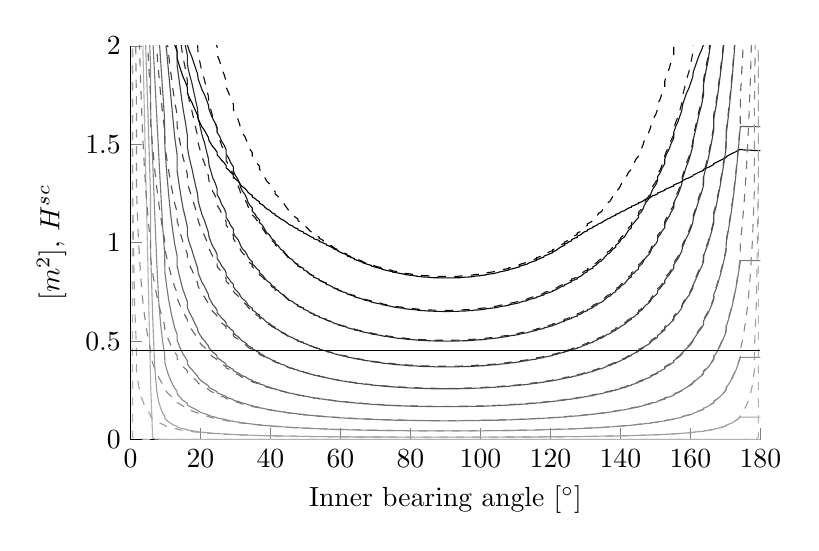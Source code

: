 % This file was created by matlab2tikz v0.4.0.
% Copyright (c) 2008--2013, Nico Schlömer <nico.schloemer@gmail.com>
% All rights reserved.
% 
% The latest updates can be retrieved from
%   http://www.mathworks.com/matlabcentral/fileexchange/22022-matlab2tikz
% where you can also make suggestions and rate matlab2tikz.
% 
% % -*- root: TestingFigures.tex -*-
% 

% defining custom colors
\definecolor{mycolor1}{rgb}{0.622,0.622,0.622}%
\definecolor{mycolor2}{rgb}{0.544,0.544,0.544}%
\definecolor{mycolor3}{rgb}{0.467,0.467,0.467}%
\definecolor{mycolor4}{rgb}{0.389,0.389,0.389}%

\begin{tikzpicture}

\begin{axis}[%
width=8cm,
height=5cm,
scale only axis,
xmin=0,
xmax=180,
xlabel={Inner bearing angle $[^{\circ}]$},
ymin=0,
ymax=2,
ylabel={$[m^2]$, $H^{sc}$},
axis x line*=bottom,
axis y line*=left,
y post scale=1
]
\addplot [
color=white!70!black,
solid,
forget plot
]
table[row sep=crcr]{
3.434 2.074\\
4.004 1.634\\
4.574 1.194\\
5.143 0.755\\
5.711 0.317\\
5.768 0.273\\
6.34 0.009\\
6.911 0.003\\
7.481 0.002\\
8.049 0.002\\
8.616 0.001\\
9.181 0.001\\
9.744 0.001\\
9.841 0.001\\
10.408 0.001\\
10.972 0.001\\
11.535 0.001\\
12.095 0.001\\
12.653 0.001\\
13.339 0.001\\
13.339 0.001\\
13.897 0.001\\
14.452 0.0\\
15.005 0.0\\
15.709 0.0\\
16.26 0.0\\
16.26 0.0\\
16.809 0.0\\
17.526 0.0\\
18.072 0.0\\
18.616 0.0\\
19.156 0.0\\
19.344 0.0\\
19.885 0.0\\
20.422 0.0\\
21.161 0.0\\
21.695 0.0\\
22.225 0.0\\
22.443 0.0\\
22.973 0.0\\
23.499 0.0\\
24.254 0.0\\
24.775 0.0\\
24.775 0.0\\
25.537 0.0\\
26.053 0.0\\
26.822 0.0\\
27.332 0.0\\
27.332 0.0\\
28.106 0.0\\
28.61 0.0\\
29.389 0.0\\
29.389 0.0\\
29.887 0.0\\
30.669 0.0\\
31.159 0.0\\
31.457 0.0\\
31.945 0.0\\
32.735 0.0\\
33.215 0.0\\
33.53 0.0\\
34.007 0.0\\
34.804 0.0\\
34.804 0.0\\
35.605 0.0\\
36.069 0.0\\
36.87 0.0\\
36.87 0.0\\
37.674 0.0\\
38.125 0.0\\
38.48 0.0\\
38.928 0.0\\
39.732 0.0\\
40.101 0.0\\
40.539 0.0\\
41.348 0.0\\
41.348 0.0\\
42.158 0.0\\
42.58 0.0\\
42.969 0.0\\
43.781 0.0\\
44.193 0.0\\
44.594 0.0\\
45 0.0\\
45.406 0.0\\
46.219 0.0\\
46.614 0.0\\
47.031 0.0\\
47.842 0.0\\
47.842 0.0\\
48.652 0.0\\
49.461 0.0\\
49.461 0.0\\
50.268 0.0\\
50.711 0.0\\
51.072 0.0\\
51.52 0.0\\
52.326 0.0\\
52.326 0.0\\
53.13 0.0\\
53.931 0.0\\
53.931 0.0\\
54.728 0.0\\
55.196 0.0\\
55.993 0.0\\
55.993 0.0\\
56.785 0.0\\
57.265 0.0\\
57.75 0.0\\
58.055 0.0\\
58.543 0.0\\
59.331 0.0\\
59.331 0.0\\
60.113 0.0\\
60.611 0.0\\
61.39 0.0\\
61.894 0.0\\
61.894 0.0\\
62.668 0.0\\
63.178 0.0\\
63.947 0.0\\
63.947 0.0\\
64.463 0.0\\
65.225 0.0\\
65.746 0.0\\
66.272 0.0\\
66.501 0.0\\
67.027 0.0\\
67.775 0.0\\
68.305 0.0\\
68.839 0.0\\
68.839 0.0\\
69.578 0.0\\
70.115 0.0\\
70.656 0.0\\
71.384 0.0\\
71.928 0.0\\
71.928 0.0\\
72.474 0.0\\
73.191 0.0\\
73.74 0.0\\
74.291 0.0\\
74.846 0.0\\
74.995 0.0\\
75.548 0.0\\
76.103 0.0\\
76.661 0.0\\
77.347 0.0\\
77.905 0.0\\
78.465 0.0\\
78.465 0.0\\
79.028 0.0\\
79.592 0.0\\
80.256 0.0\\
80.819 0.0\\
81.384 0.0\\
81.951 0.0\\
81.951 0.0\\
82.519 9.99e-05\\
83.089 9.965e-05\\
83.66 9.941e-05\\
84.232 9.919e-05\\
84.857 9.998e-05\\
85.426 9.98e-05\\
85.996 9.965e-05\\
85.996 9.965e-05\\
86.566 9.951e-05\\
87.138 9.94e-05\\
87.709 9.93e-05\\
88.282 9.923e-05\\
88.854 9.917e-05\\
89.427 9.913e-05\\
90 9.912e-05\\
90 9.912e-05\\
90.573 9.912e-05\\
91.146 9.915e-05\\
91.718 9.919e-05\\
92.291 9.926e-05\\
92.862 9.934e-05\\
93.434 9.945e-05\\
94.004 9.957e-05\\
94.004 9.957e-05\\
94.574 9.971e-05\\
95.143 9.988e-05\\
95.768 9.908e-05\\
96.34 9.929e-05\\
96.911 9.951e-05\\
97.481 9.976e-05\\
98.049 0.0\\
98.049 0.0\\
98.616 0.0\\
99.181 0.0\\
99.744 0.0\\
100.408 0.0\\
100.972 0.0\\
101.535 0.0\\
101.535 0.0\\
102.095 0.0\\
102.653 0.0\\
103.339 0.0\\
103.897 0.0\\
104.452 0.0\\
105.005 0.0\\
105.154 0.0\\
105.709 0.0\\
106.26 0.0\\
106.809 0.0\\
107.526 0.0\\
108.072 0.0\\
108.072 0.0\\
108.616 0.0\\
109.344 0.0\\
109.885 0.0\\
110.422 0.0\\
111.161 0.0\\
111.161 0.0\\
111.695 0.0\\
112.225 0.0\\
112.973 0.0\\
113.499 0.0\\
113.728 0.0\\
114.254 0.0\\
114.775 0.0\\
115.537 0.0\\
116.053 0.0\\
116.053 0.0\\
116.822 0.0\\
117.332 0.0\\
118.106 0.0\\
118.106 0.0\\
118.61 0.0\\
119.389 0.0\\
119.887 0.0\\
120.669 0.0\\
120.669 0.0\\
121.457 0.0\\
121.945 0.0\\
122.25 0.0\\
122.735 0.0\\
123.215 0.0\\
124.007 0.0\\
124.007 0.0\\
124.804 0.0\\
125.272 0.0\\
126.069 0.0\\
126.069 0.0\\
126.87 0.0\\
127.674 0.0\\
127.674 0.0\\
128.48 0.0\\
128.928 0.0\\
129.289 0.0\\
129.732 0.0\\
130.539 0.0\\
130.539 0.0\\
131.348 0.0\\
132.158 0.0\\
132.158 0.0\\
132.969 0.0\\
133.386 0.0\\
133.781 0.0\\
134.594 0.0\\
135 0.0\\
135.406 0.0\\
135.807 0.0\\
136.219 0.0\\
137.031 0.0\\
137.42 0.0\\
137.842 0.0\\
138.652 0.0\\
138.652 0.0\\
139.461 0.0\\
139.899 0.0\\
140.268 0.0\\
141.072 0.0\\
141.52 0.0\\
141.875 0.0\\
142.326 0.0\\
143.13 0.0\\
143.13 0.0\\
143.931 0.0\\
144.395 0.0\\
145.196 0.0\\
145.196 0.0\\
145.993 0.0\\
146.47 0.0\\
146.785 0.0\\
147.265 0.0\\
148.055 0.0\\
148.543 0.0\\
148.841 0.0\\
149.331 0.0\\
150.113 0.0\\
150.611 0.0\\
150.611 0.0\\
151.39 0.0\\
151.894 0.0\\
152.668 0.0\\
152.668 0.0\\
153.178 0.0\\
153.947 0.0\\
154.463 0.0\\
155.225 0.0\\
155.225 0.0\\
155.746 0.0\\
156.501 0.0\\
157.027 0.0\\
157.557 0.0\\
157.775 0.0\\
158.305 0.0\\
158.839 0.0\\
159.578 0.0\\
160.115 0.0\\
160.656 0.0\\
160.844 0.0\\
161.384 0.0\\
161.928 0.0\\
162.474 0.0\\
163.191 0.0\\
163.74 0.0\\
163.74 0.0\\
164.291 0.0\\
164.995 0.0\\
165.548 0.0\\
166.103 0.0\\
166.661 0.0\\
166.661 0.0\\
167.347 0.0\\
167.905 0.0\\
168.465 0.0\\
169.028 0.001\\
169.592 0.001\\
170.159 0.001\\
170.256 0.001\\
170.819 0.001\\
171.384 0.001\\
171.951 0.001\\
172.519 0.001\\
173.089 0.001\\
173.66 0.001\\
174.232 0.001\\
174.289 0.001\\
174.857 0.001\\
175.426 0.001\\
175.996 0.001\\
176.566 0.001\\
177.138 0.001\\
177.709 0.001\\
178.282 0.001\\
178.282 0.001\\
178.854 0.001\\
179.427 0.001\\
180 0.001\\
};
\addplot [
color=mycolor1,
solid,
forget plot
]
table[row sep=crcr]{
4.004 2.197\\
4.574 1.871\\
5.143 1.576\\
5.711 1.248\\
5.768 0.953\\
6.34 0.625\\
6.911 0.371\\
7.481 0.251\\
8.049 0.192\\
8.616 0.16\\
9.181 0.135\\
9.744 0.12\\
9.841 0.106\\
10.408 0.097\\
10.972 0.089\\
11.535 0.082\\
12.095 0.076\\
12.653 0.071\\
13.339 0.067\\
13.339 0.064\\
13.897 0.06\\
14.452 0.057\\
15.005 0.055\\
15.709 0.052\\
16.26 0.05\\
16.26 0.048\\
16.809 0.047\\
17.526 0.045\\
18.072 0.043\\
18.616 0.042\\
19.156 0.041\\
19.344 0.039\\
19.885 0.038\\
20.422 0.037\\
21.161 0.036\\
21.695 0.035\\
22.225 0.034\\
22.443 0.033\\
22.973 0.033\\
23.499 0.032\\
24.254 0.031\\
24.775 0.031\\
24.775 0.03\\
25.537 0.029\\
26.053 0.029\\
26.822 0.028\\
27.332 0.028\\
27.332 0.027\\
28.106 0.027\\
28.61 0.026\\
29.389 0.026\\
29.389 0.025\\
29.887 0.025\\
30.669 0.024\\
31.159 0.024\\
31.457 0.024\\
31.945 0.023\\
32.735 0.023\\
33.215 0.023\\
33.53 0.022\\
34.007 0.022\\
34.804 0.022\\
34.804 0.021\\
35.605 0.021\\
36.069 0.021\\
36.87 0.021\\
36.87 0.02\\
37.674 0.02\\
38.125 0.02\\
38.48 0.02\\
38.928 0.019\\
39.732 0.019\\
40.101 0.019\\
40.539 0.019\\
41.348 0.019\\
41.348 0.018\\
42.158 0.018\\
42.58 0.018\\
42.969 0.018\\
43.781 0.018\\
44.193 0.017\\
44.594 0.017\\
45 0.017\\
45.406 0.017\\
46.219 0.017\\
46.614 0.017\\
47.031 0.017\\
47.842 0.016\\
47.842 0.016\\
48.652 0.016\\
49.461 0.016\\
49.461 0.016\\
50.268 0.016\\
50.711 0.016\\
51.072 0.016\\
51.52 0.015\\
52.326 0.015\\
52.326 0.015\\
53.13 0.015\\
53.931 0.015\\
53.931 0.015\\
54.728 0.015\\
55.196 0.015\\
55.993 0.015\\
55.993 0.015\\
56.785 0.014\\
57.265 0.014\\
57.75 0.014\\
58.055 0.014\\
58.543 0.014\\
59.331 0.014\\
59.331 0.014\\
60.113 0.014\\
60.611 0.014\\
61.39 0.014\\
61.894 0.014\\
61.894 0.014\\
62.668 0.014\\
63.178 0.013\\
63.947 0.013\\
63.947 0.013\\
64.463 0.013\\
65.225 0.013\\
65.746 0.013\\
66.272 0.013\\
66.501 0.013\\
67.027 0.013\\
67.775 0.013\\
68.305 0.013\\
68.839 0.013\\
68.839 0.013\\
69.578 0.013\\
70.115 0.013\\
70.656 0.013\\
71.384 0.013\\
71.928 0.013\\
71.928 0.013\\
72.474 0.013\\
73.191 0.013\\
73.74 0.013\\
74.291 0.012\\
74.846 0.012\\
74.995 0.012\\
75.548 0.012\\
76.103 0.012\\
76.661 0.012\\
77.347 0.012\\
77.905 0.012\\
78.465 0.012\\
78.465 0.012\\
79.028 0.012\\
79.592 0.012\\
80.256 0.012\\
80.819 0.012\\
81.384 0.012\\
81.951 0.012\\
81.951 0.012\\
82.519 0.012\\
83.089 0.012\\
83.66 0.012\\
84.232 0.012\\
84.857 0.012\\
85.426 0.012\\
85.996 0.012\\
85.996 0.012\\
86.566 0.012\\
87.138 0.012\\
87.709 0.012\\
88.282 0.012\\
88.854 0.012\\
89.427 0.012\\
90 0.012\\
90 0.012\\
90.573 0.012\\
91.146 0.012\\
91.718 0.012\\
92.291 0.012\\
92.862 0.012\\
93.434 0.012\\
94.004 0.012\\
94.004 0.012\\
94.574 0.012\\
95.143 0.012\\
95.768 0.012\\
96.34 0.012\\
96.911 0.012\\
97.481 0.012\\
98.049 0.012\\
98.049 0.012\\
98.616 0.012\\
99.181 0.012\\
99.744 0.012\\
100.408 0.012\\
100.972 0.012\\
101.535 0.012\\
101.535 0.012\\
102.095 0.012\\
102.653 0.012\\
103.339 0.012\\
103.897 0.012\\
104.452 0.012\\
105.005 0.012\\
105.154 0.012\\
105.709 0.012\\
106.26 0.012\\
106.809 0.013\\
107.526 0.013\\
108.072 0.013\\
108.072 0.013\\
108.616 0.013\\
109.344 0.013\\
109.885 0.013\\
110.422 0.013\\
111.161 0.013\\
111.161 0.013\\
111.695 0.013\\
112.225 0.013\\
112.973 0.013\\
113.499 0.013\\
113.728 0.013\\
114.254 0.013\\
114.775 0.013\\
115.537 0.013\\
116.053 0.013\\
116.053 0.013\\
116.822 0.013\\
117.332 0.013\\
118.106 0.014\\
118.106 0.014\\
118.61 0.014\\
119.389 0.014\\
119.887 0.014\\
120.669 0.014\\
120.669 0.014\\
121.457 0.014\\
121.945 0.014\\
122.25 0.014\\
122.735 0.014\\
123.215 0.014\\
124.007 0.014\\
124.007 0.015\\
124.804 0.015\\
125.272 0.015\\
126.069 0.015\\
126.069 0.015\\
126.87 0.015\\
127.674 0.015\\
127.674 0.015\\
128.48 0.015\\
128.928 0.015\\
129.289 0.015\\
129.732 0.016\\
130.539 0.016\\
130.539 0.016\\
131.348 0.016\\
132.158 0.016\\
132.158 0.016\\
132.969 0.016\\
133.386 0.016\\
133.781 0.017\\
134.594 0.017\\
135 0.017\\
135.406 0.017\\
135.807 0.017\\
136.219 0.017\\
137.031 0.018\\
137.42 0.018\\
137.842 0.018\\
138.652 0.018\\
138.652 0.018\\
139.461 0.018\\
139.899 0.019\\
140.268 0.019\\
141.072 0.019\\
141.52 0.019\\
141.875 0.019\\
142.326 0.02\\
143.13 0.02\\
143.13 0.02\\
143.931 0.02\\
144.395 0.021\\
145.196 0.021\\
145.196 0.021\\
145.993 0.021\\
146.47 0.022\\
146.785 0.022\\
147.265 0.022\\
148.055 0.023\\
148.543 0.023\\
148.841 0.023\\
149.331 0.024\\
150.113 0.024\\
150.611 0.024\\
150.611 0.025\\
151.39 0.025\\
151.894 0.025\\
152.668 0.026\\
152.668 0.026\\
153.178 0.027\\
153.947 0.027\\
154.463 0.028\\
155.225 0.028\\
155.225 0.029\\
155.746 0.029\\
156.501 0.03\\
157.027 0.031\\
157.557 0.031\\
157.775 0.032\\
158.305 0.033\\
158.839 0.033\\
159.578 0.034\\
160.115 0.035\\
160.656 0.036\\
160.844 0.037\\
161.384 0.038\\
161.928 0.039\\
162.474 0.04\\
163.191 0.041\\
163.74 0.042\\
163.74 0.043\\
164.291 0.045\\
164.995 0.046\\
165.548 0.048\\
166.103 0.049\\
166.661 0.051\\
166.661 0.053\\
167.347 0.055\\
167.905 0.057\\
168.465 0.06\\
169.028 0.063\\
169.592 0.065\\
170.159 0.069\\
170.256 0.072\\
170.819 0.076\\
171.384 0.081\\
171.951 0.085\\
172.519 0.091\\
173.089 0.098\\
173.66 0.105\\
174.232 0.114\\
174.289 0.114\\
174.857 0.114\\
175.426 0.114\\
175.996 0.114\\
176.566 0.114\\
177.138 0.114\\
177.709 0.114\\
178.282 0.114\\
178.282 0.114\\
178.854 0.114\\
179.427 0.114\\
180 0.114\\
};
\addplot [
color=mycolor2,
solid,
forget plot
]
table[row sep=crcr]{
5.143 2.159\\
5.711 1.912\\
5.768 1.664\\
6.34 1.417\\
6.911 1.157\\
7.481 0.911\\
8.049 0.708\\
8.616 0.584\\
9.181 0.499\\
9.744 0.435\\
9.841 0.389\\
10.408 0.352\\
10.972 0.323\\
11.535 0.298\\
12.095 0.278\\
12.653 0.26\\
13.339 0.245\\
13.339 0.231\\
13.897 0.22\\
14.452 0.209\\
15.005 0.199\\
15.709 0.191\\
16.26 0.183\\
16.26 0.176\\
16.809 0.169\\
17.526 0.163\\
18.072 0.158\\
18.616 0.153\\
19.156 0.148\\
19.344 0.144\\
19.885 0.139\\
20.422 0.135\\
21.161 0.132\\
21.695 0.128\\
22.225 0.125\\
22.443 0.122\\
22.973 0.119\\
23.499 0.116\\
24.254 0.114\\
24.775 0.111\\
24.775 0.109\\
25.537 0.107\\
26.053 0.105\\
26.822 0.103\\
27.332 0.101\\
27.332 0.099\\
28.106 0.097\\
28.61 0.095\\
29.389 0.093\\
29.389 0.092\\
29.887 0.09\\
30.669 0.089\\
31.159 0.088\\
31.457 0.086\\
31.945 0.085\\
32.735 0.084\\
33.215 0.082\\
33.53 0.081\\
34.007 0.08\\
34.804 0.079\\
34.804 0.078\\
35.605 0.077\\
36.069 0.076\\
36.87 0.075\\
36.87 0.074\\
37.674 0.073\\
38.125 0.072\\
38.48 0.071\\
38.928 0.071\\
39.732 0.07\\
40.101 0.069\\
40.539 0.068\\
41.348 0.068\\
41.348 0.067\\
42.158 0.066\\
42.58 0.066\\
42.969 0.065\\
43.781 0.064\\
44.193 0.064\\
44.594 0.063\\
45 0.063\\
45.406 0.062\\
46.219 0.061\\
46.614 0.061\\
47.031 0.06\\
47.842 0.06\\
47.842 0.059\\
48.652 0.059\\
49.461 0.058\\
49.461 0.058\\
50.268 0.058\\
50.711 0.057\\
51.072 0.057\\
51.52 0.056\\
52.326 0.056\\
52.326 0.055\\
53.13 0.055\\
53.931 0.055\\
53.931 0.054\\
54.728 0.054\\
55.196 0.054\\
55.993 0.053\\
55.993 0.053\\
56.785 0.053\\
57.265 0.052\\
57.75 0.052\\
58.055 0.052\\
58.543 0.051\\
59.331 0.051\\
59.331 0.051\\
60.113 0.051\\
60.611 0.05\\
61.39 0.05\\
61.894 0.05\\
61.894 0.05\\
62.668 0.049\\
63.178 0.049\\
63.947 0.049\\
63.947 0.049\\
64.463 0.049\\
65.225 0.048\\
65.746 0.048\\
66.272 0.048\\
66.501 0.048\\
67.027 0.048\\
67.775 0.047\\
68.305 0.047\\
68.839 0.047\\
68.839 0.047\\
69.578 0.047\\
70.115 0.047\\
70.656 0.046\\
71.384 0.046\\
71.928 0.046\\
71.928 0.046\\
72.474 0.046\\
73.191 0.046\\
73.74 0.046\\
74.291 0.046\\
74.846 0.045\\
74.995 0.045\\
75.548 0.045\\
76.103 0.045\\
76.661 0.045\\
77.347 0.045\\
77.905 0.045\\
78.465 0.045\\
78.465 0.045\\
79.028 0.045\\
79.592 0.044\\
80.256 0.044\\
80.819 0.044\\
81.384 0.044\\
81.951 0.044\\
81.951 0.044\\
82.519 0.044\\
83.089 0.044\\
83.66 0.044\\
84.232 0.044\\
84.857 0.044\\
85.426 0.044\\
85.996 0.044\\
85.996 0.044\\
86.566 0.044\\
87.138 0.044\\
87.709 0.044\\
88.282 0.044\\
88.854 0.044\\
89.427 0.044\\
90 0.044\\
90 0.044\\
90.573 0.044\\
91.146 0.044\\
91.718 0.044\\
92.291 0.044\\
92.862 0.044\\
93.434 0.044\\
94.004 0.044\\
94.004 0.044\\
94.574 0.044\\
95.143 0.044\\
95.768 0.044\\
96.34 0.044\\
96.911 0.044\\
97.481 0.044\\
98.049 0.044\\
98.049 0.044\\
98.616 0.044\\
99.181 0.044\\
99.744 0.044\\
100.408 0.044\\
100.972 0.044\\
101.535 0.045\\
101.535 0.045\\
102.095 0.045\\
102.653 0.045\\
103.339 0.045\\
103.897 0.045\\
104.452 0.045\\
105.005 0.045\\
105.154 0.045\\
105.709 0.045\\
106.26 0.045\\
106.809 0.046\\
107.526 0.046\\
108.072 0.046\\
108.072 0.046\\
108.616 0.046\\
109.344 0.046\\
109.885 0.046\\
110.422 0.047\\
111.161 0.047\\
111.161 0.047\\
111.695 0.047\\
112.225 0.047\\
112.973 0.047\\
113.499 0.048\\
113.728 0.048\\
114.254 0.048\\
114.775 0.048\\
115.537 0.048\\
116.053 0.048\\
116.053 0.049\\
116.822 0.049\\
117.332 0.049\\
118.106 0.049\\
118.106 0.05\\
118.61 0.05\\
119.389 0.05\\
119.887 0.05\\
120.669 0.051\\
120.669 0.051\\
121.457 0.051\\
121.945 0.051\\
122.25 0.052\\
122.735 0.052\\
123.215 0.052\\
124.007 0.053\\
124.007 0.053\\
124.804 0.053\\
125.272 0.053\\
126.069 0.054\\
126.069 0.054\\
126.87 0.054\\
127.674 0.055\\
127.674 0.055\\
128.48 0.056\\
128.928 0.056\\
129.289 0.056\\
129.732 0.057\\
130.539 0.057\\
130.539 0.058\\
131.348 0.058\\
132.158 0.059\\
132.158 0.059\\
132.969 0.06\\
133.386 0.06\\
133.781 0.06\\
134.594 0.061\\
135 0.062\\
135.406 0.062\\
135.807 0.063\\
136.219 0.063\\
137.031 0.064\\
137.42 0.064\\
137.842 0.065\\
138.652 0.066\\
138.652 0.066\\
139.461 0.067\\
139.899 0.068\\
140.268 0.068\\
141.072 0.069\\
141.52 0.07\\
141.875 0.071\\
142.326 0.071\\
143.13 0.072\\
143.13 0.073\\
143.931 0.074\\
144.395 0.075\\
145.196 0.076\\
145.196 0.077\\
145.993 0.078\\
146.47 0.079\\
146.785 0.08\\
147.265 0.081\\
148.055 0.082\\
148.543 0.083\\
148.841 0.084\\
149.331 0.086\\
150.113 0.087\\
150.611 0.088\\
150.611 0.09\\
151.39 0.091\\
151.894 0.093\\
152.668 0.094\\
152.668 0.096\\
153.178 0.097\\
153.947 0.099\\
154.463 0.101\\
155.225 0.103\\
155.225 0.105\\
155.746 0.107\\
156.501 0.109\\
157.027 0.111\\
157.557 0.114\\
157.775 0.116\\
158.305 0.119\\
158.839 0.121\\
159.578 0.124\\
160.115 0.127\\
160.656 0.13\\
160.844 0.133\\
161.384 0.137\\
161.928 0.141\\
162.474 0.145\\
163.191 0.149\\
163.74 0.153\\
163.74 0.158\\
164.291 0.163\\
164.995 0.168\\
165.548 0.174\\
166.103 0.18\\
166.661 0.186\\
166.661 0.193\\
167.347 0.201\\
167.905 0.209\\
168.465 0.218\\
169.028 0.228\\
169.592 0.238\\
170.159 0.25\\
170.256 0.263\\
170.819 0.278\\
171.384 0.294\\
171.951 0.312\\
172.519 0.333\\
173.089 0.356\\
173.66 0.384\\
174.232 0.416\\
174.289 0.417\\
174.857 0.417\\
175.426 0.417\\
175.996 0.417\\
176.566 0.417\\
177.138 0.417\\
177.709 0.417\\
178.282 0.417\\
178.282 0.417\\
178.854 0.417\\
179.427 0.417\\
180 0.417\\
};
\addplot [
color=mycolor3,
solid,
forget plot
]
table[row sep=crcr]{
6.34 2.045\\
6.911 1.848\\
7.481 1.651\\
8.049 1.456\\
8.616 1.268\\
9.181 1.085\\
9.744 0.95\\
9.841 0.848\\
10.408 0.77\\
10.972 0.704\\
11.535 0.65\\
12.095 0.606\\
12.653 0.566\\
13.339 0.534\\
13.339 0.504\\
13.897 0.478\\
14.452 0.455\\
15.005 0.434\\
15.709 0.416\\
16.26 0.399\\
16.26 0.383\\
16.809 0.369\\
17.526 0.356\\
18.072 0.344\\
18.616 0.333\\
19.156 0.322\\
19.344 0.313\\
19.885 0.304\\
20.422 0.295\\
21.161 0.287\\
21.695 0.28\\
22.225 0.273\\
22.443 0.266\\
22.973 0.26\\
23.499 0.254\\
24.254 0.248\\
24.775 0.242\\
24.775 0.237\\
25.537 0.232\\
26.053 0.228\\
26.822 0.223\\
27.332 0.219\\
27.332 0.215\\
28.106 0.211\\
28.61 0.207\\
29.389 0.204\\
29.389 0.2\\
29.887 0.197\\
30.669 0.194\\
31.159 0.191\\
31.457 0.188\\
31.945 0.185\\
32.735 0.182\\
33.215 0.18\\
33.53 0.177\\
34.007 0.175\\
34.804 0.172\\
34.804 0.17\\
35.605 0.168\\
36.069 0.166\\
36.87 0.163\\
36.87 0.161\\
37.674 0.159\\
38.125 0.158\\
38.48 0.156\\
38.928 0.154\\
39.732 0.152\\
40.101 0.151\\
40.539 0.149\\
41.348 0.147\\
41.348 0.146\\
42.158 0.144\\
42.58 0.143\\
42.969 0.141\\
43.781 0.14\\
44.193 0.139\\
44.594 0.137\\
45 0.136\\
45.406 0.135\\
46.219 0.134\\
46.614 0.133\\
47.031 0.132\\
47.842 0.13\\
47.842 0.129\\
48.652 0.128\\
49.461 0.127\\
49.461 0.126\\
50.268 0.125\\
50.711 0.124\\
51.072 0.123\\
51.52 0.123\\
52.326 0.122\\
52.326 0.121\\
53.13 0.12\\
53.931 0.119\\
53.931 0.118\\
54.728 0.118\\
55.196 0.117\\
55.993 0.116\\
55.993 0.115\\
56.785 0.115\\
57.265 0.114\\
57.75 0.113\\
58.055 0.113\\
58.543 0.112\\
59.331 0.112\\
59.331 0.111\\
60.113 0.11\\
60.611 0.11\\
61.39 0.109\\
61.894 0.109\\
61.894 0.108\\
62.668 0.108\\
63.178 0.107\\
63.947 0.107\\
63.947 0.106\\
64.463 0.106\\
65.225 0.105\\
65.746 0.105\\
66.272 0.105\\
66.501 0.104\\
67.027 0.104\\
67.775 0.103\\
68.305 0.103\\
68.839 0.103\\
68.839 0.102\\
69.578 0.102\\
70.115 0.102\\
70.656 0.101\\
71.384 0.101\\
71.928 0.101\\
71.928 0.1\\
72.474 0.1\\
73.191 0.1\\
73.74 0.099\\
74.291 0.099\\
74.846 0.099\\
74.995 0.099\\
75.548 0.098\\
76.103 0.098\\
76.661 0.098\\
77.347 0.098\\
77.905 0.098\\
78.465 0.097\\
78.465 0.097\\
79.028 0.097\\
79.592 0.097\\
80.256 0.097\\
80.819 0.097\\
81.384 0.096\\
81.951 0.096\\
81.951 0.096\\
82.519 0.096\\
83.089 0.096\\
83.66 0.096\\
84.232 0.096\\
84.857 0.096\\
85.426 0.096\\
85.996 0.096\\
85.996 0.095\\
86.566 0.095\\
87.138 0.095\\
87.709 0.095\\
88.282 0.095\\
88.854 0.095\\
89.427 0.095\\
90 0.095\\
90 0.095\\
90.573 0.095\\
91.146 0.095\\
91.718 0.095\\
92.291 0.095\\
92.862 0.095\\
93.434 0.095\\
94.004 0.095\\
94.004 0.095\\
94.574 0.096\\
95.143 0.096\\
95.768 0.096\\
96.34 0.096\\
96.911 0.096\\
97.481 0.096\\
98.049 0.096\\
98.049 0.096\\
98.616 0.096\\
99.181 0.096\\
99.744 0.097\\
100.408 0.097\\
100.972 0.097\\
101.535 0.097\\
101.535 0.097\\
102.095 0.097\\
102.653 0.098\\
103.339 0.098\\
103.897 0.098\\
104.452 0.098\\
105.005 0.098\\
105.154 0.099\\
105.709 0.099\\
106.26 0.099\\
106.809 0.099\\
107.526 0.1\\
108.072 0.1\\
108.072 0.1\\
108.616 0.1\\
109.344 0.101\\
109.885 0.101\\
110.422 0.101\\
111.161 0.102\\
111.161 0.102\\
111.695 0.102\\
112.225 0.103\\
112.973 0.103\\
113.499 0.104\\
113.728 0.104\\
114.254 0.104\\
114.775 0.105\\
115.537 0.105\\
116.053 0.106\\
116.053 0.106\\
116.822 0.107\\
117.332 0.107\\
118.106 0.108\\
118.106 0.108\\
118.61 0.109\\
119.389 0.109\\
119.887 0.11\\
120.669 0.11\\
120.669 0.111\\
121.457 0.111\\
121.945 0.112\\
122.25 0.113\\
122.735 0.113\\
123.215 0.114\\
124.007 0.114\\
124.007 0.115\\
124.804 0.116\\
125.272 0.117\\
126.069 0.117\\
126.069 0.118\\
126.87 0.119\\
127.674 0.12\\
127.674 0.12\\
128.48 0.121\\
128.928 0.122\\
129.289 0.123\\
129.732 0.124\\
130.539 0.125\\
130.539 0.126\\
131.348 0.127\\
132.158 0.128\\
132.158 0.129\\
132.969 0.13\\
133.386 0.131\\
133.781 0.132\\
134.594 0.133\\
135 0.134\\
135.406 0.135\\
135.807 0.136\\
136.219 0.138\\
137.031 0.139\\
137.42 0.14\\
137.842 0.142\\
138.652 0.143\\
138.652 0.145\\
139.461 0.146\\
139.899 0.148\\
140.268 0.149\\
141.072 0.151\\
141.52 0.152\\
141.875 0.154\\
142.326 0.156\\
143.13 0.157\\
143.13 0.159\\
143.931 0.161\\
144.395 0.163\\
145.196 0.165\\
145.196 0.167\\
145.993 0.169\\
146.47 0.172\\
146.785 0.174\\
147.265 0.176\\
148.055 0.179\\
148.543 0.181\\
148.841 0.184\\
149.331 0.187\\
150.113 0.189\\
150.611 0.192\\
150.611 0.195\\
151.39 0.199\\
151.894 0.202\\
152.668 0.205\\
152.668 0.209\\
153.178 0.212\\
153.947 0.216\\
154.463 0.22\\
155.225 0.224\\
155.225 0.228\\
155.746 0.233\\
156.501 0.238\\
157.027 0.243\\
157.557 0.248\\
157.775 0.253\\
158.305 0.259\\
158.839 0.264\\
159.578 0.271\\
160.115 0.277\\
160.656 0.284\\
160.844 0.291\\
161.384 0.299\\
161.928 0.306\\
162.474 0.315\\
163.191 0.324\\
163.74 0.334\\
163.74 0.344\\
164.291 0.354\\
164.995 0.366\\
165.548 0.379\\
166.103 0.392\\
166.661 0.406\\
166.661 0.421\\
167.347 0.438\\
167.905 0.456\\
168.465 0.475\\
169.028 0.497\\
169.592 0.52\\
170.159 0.545\\
170.256 0.574\\
170.819 0.606\\
171.384 0.642\\
171.951 0.68\\
172.519 0.725\\
173.089 0.777\\
173.66 0.837\\
174.232 0.906\\
174.289 0.909\\
174.857 0.909\\
175.426 0.909\\
175.996 0.909\\
176.566 0.909\\
177.138 0.909\\
177.709 0.909\\
178.282 0.909\\
178.282 0.909\\
178.854 0.909\\
179.427 0.909\\
180 0.909\\
};
\addplot [
color=mycolor4,
solid,
forget plot
]
table[row sep=crcr]{
8.049 2.075\\
8.616 1.924\\
9.181 1.777\\
9.744 1.627\\
9.841 1.482\\
10.408 1.345\\
10.972 1.232\\
11.535 1.137\\
12.095 1.058\\
12.653 0.991\\
13.339 0.932\\
13.339 0.881\\
13.897 0.836\\
14.452 0.797\\
15.005 0.76\\
15.709 0.727\\
16.26 0.698\\
16.26 0.67\\
16.809 0.646\\
17.526 0.623\\
18.072 0.602\\
18.616 0.582\\
19.156 0.564\\
19.344 0.547\\
19.885 0.531\\
20.422 0.516\\
21.161 0.502\\
21.695 0.489\\
22.225 0.477\\
22.443 0.465\\
22.973 0.454\\
23.499 0.444\\
24.254 0.434\\
24.775 0.424\\
24.775 0.415\\
25.537 0.407\\
26.053 0.399\\
26.822 0.391\\
27.332 0.383\\
27.332 0.376\\
28.106 0.369\\
28.61 0.363\\
29.389 0.356\\
29.389 0.35\\
29.887 0.345\\
30.669 0.339\\
31.159 0.334\\
31.457 0.329\\
31.945 0.324\\
32.735 0.319\\
33.215 0.314\\
33.53 0.31\\
34.007 0.305\\
34.804 0.301\\
34.804 0.297\\
35.605 0.293\\
36.069 0.29\\
36.87 0.286\\
36.87 0.282\\
37.674 0.279\\
38.125 0.276\\
38.48 0.272\\
38.928 0.269\\
39.732 0.266\\
40.101 0.263\\
40.539 0.26\\
41.348 0.258\\
41.348 0.255\\
42.158 0.252\\
42.58 0.25\\
42.969 0.247\\
43.781 0.245\\
44.193 0.243\\
44.594 0.24\\
45 0.238\\
45.406 0.236\\
46.219 0.234\\
46.614 0.232\\
47.031 0.23\\
47.842 0.228\\
47.842 0.226\\
48.652 0.224\\
49.461 0.223\\
49.461 0.221\\
50.268 0.219\\
50.711 0.218\\
51.072 0.216\\
51.52 0.214\\
52.326 0.213\\
52.326 0.211\\
53.13 0.21\\
53.931 0.209\\
53.931 0.207\\
54.728 0.206\\
55.196 0.205\\
55.993 0.203\\
55.993 0.202\\
56.785 0.201\\
57.265 0.2\\
57.75 0.198\\
58.055 0.197\\
58.543 0.196\\
59.331 0.195\\
59.331 0.194\\
60.113 0.193\\
60.611 0.192\\
61.39 0.191\\
61.894 0.19\\
61.894 0.189\\
62.668 0.188\\
63.178 0.188\\
63.947 0.187\\
63.947 0.186\\
64.463 0.185\\
65.225 0.184\\
65.746 0.184\\
66.272 0.183\\
66.501 0.182\\
67.027 0.181\\
67.775 0.181\\
68.305 0.18\\
68.839 0.179\\
68.839 0.179\\
69.578 0.178\\
70.115 0.178\\
70.656 0.177\\
71.384 0.176\\
71.928 0.176\\
71.928 0.175\\
72.474 0.175\\
73.191 0.174\\
73.74 0.174\\
74.291 0.174\\
74.846 0.173\\
74.995 0.173\\
75.548 0.172\\
76.103 0.172\\
76.661 0.171\\
77.347 0.171\\
77.905 0.171\\
78.465 0.17\\
78.465 0.17\\
79.028 0.17\\
79.592 0.17\\
80.256 0.169\\
80.819 0.169\\
81.384 0.169\\
81.951 0.169\\
81.951 0.168\\
82.519 0.168\\
83.089 0.168\\
83.66 0.168\\
84.232 0.168\\
84.857 0.167\\
85.426 0.167\\
85.996 0.167\\
85.996 0.167\\
86.566 0.167\\
87.138 0.167\\
87.709 0.167\\
88.282 0.167\\
88.854 0.167\\
89.427 0.167\\
90 0.167\\
90 0.167\\
90.573 0.167\\
91.146 0.167\\
91.718 0.167\\
92.291 0.167\\
92.862 0.167\\
93.434 0.167\\
94.004 0.167\\
94.004 0.167\\
94.574 0.167\\
95.143 0.167\\
95.768 0.167\\
96.34 0.168\\
96.911 0.168\\
97.481 0.168\\
98.049 0.168\\
98.049 0.168\\
98.616 0.168\\
99.181 0.169\\
99.744 0.169\\
100.408 0.169\\
100.972 0.169\\
101.535 0.17\\
101.535 0.17\\
102.095 0.17\\
102.653 0.171\\
103.339 0.171\\
103.897 0.171\\
104.452 0.172\\
105.005 0.172\\
105.154 0.173\\
105.709 0.173\\
106.26 0.173\\
106.809 0.174\\
107.526 0.174\\
108.072 0.175\\
108.072 0.175\\
108.616 0.176\\
109.344 0.176\\
109.885 0.177\\
110.422 0.177\\
111.161 0.178\\
111.161 0.179\\
111.695 0.179\\
112.225 0.18\\
112.973 0.18\\
113.499 0.181\\
113.728 0.182\\
114.254 0.183\\
114.775 0.183\\
115.537 0.184\\
116.053 0.185\\
116.053 0.186\\
116.822 0.186\\
117.332 0.187\\
118.106 0.188\\
118.106 0.189\\
118.61 0.19\\
119.389 0.191\\
119.887 0.192\\
120.669 0.193\\
120.669 0.194\\
121.457 0.195\\
121.945 0.196\\
122.25 0.197\\
122.735 0.198\\
123.215 0.199\\
124.007 0.2\\
124.007 0.201\\
124.804 0.203\\
125.272 0.204\\
126.069 0.205\\
126.069 0.206\\
126.87 0.208\\
127.674 0.209\\
127.674 0.211\\
128.48 0.212\\
128.928 0.214\\
129.289 0.215\\
129.732 0.217\\
130.539 0.218\\
130.539 0.22\\
131.348 0.221\\
132.158 0.223\\
132.158 0.225\\
132.969 0.227\\
133.386 0.229\\
133.781 0.231\\
134.594 0.233\\
135 0.235\\
135.406 0.237\\
135.807 0.239\\
136.219 0.241\\
137.031 0.243\\
137.42 0.245\\
137.842 0.248\\
138.652 0.25\\
138.652 0.253\\
139.461 0.255\\
139.899 0.258\\
140.268 0.261\\
141.072 0.263\\
141.52 0.266\\
141.875 0.269\\
142.326 0.272\\
143.13 0.276\\
143.13 0.279\\
143.931 0.282\\
144.395 0.286\\
145.196 0.289\\
145.196 0.293\\
145.993 0.296\\
146.47 0.3\\
146.785 0.304\\
147.265 0.309\\
148.055 0.313\\
148.543 0.317\\
148.841 0.322\\
149.331 0.327\\
150.113 0.332\\
150.611 0.337\\
150.611 0.342\\
151.39 0.347\\
151.894 0.353\\
152.668 0.359\\
152.668 0.365\\
153.178 0.372\\
153.947 0.378\\
154.463 0.385\\
155.225 0.392\\
155.225 0.4\\
155.746 0.408\\
156.501 0.416\\
157.027 0.424\\
157.557 0.433\\
157.775 0.442\\
158.305 0.452\\
158.839 0.462\\
159.578 0.473\\
160.115 0.484\\
160.656 0.497\\
160.844 0.509\\
161.384 0.522\\
161.928 0.536\\
162.474 0.551\\
163.191 0.567\\
163.74 0.583\\
163.74 0.601\\
164.291 0.62\\
164.995 0.64\\
165.548 0.662\\
166.103 0.685\\
166.661 0.71\\
166.661 0.736\\
167.347 0.765\\
167.905 0.797\\
168.465 0.831\\
169.028 0.869\\
169.592 0.91\\
170.159 0.954\\
170.256 1.003\\
170.819 1.059\\
171.384 1.121\\
171.951 1.191\\
172.519 1.269\\
173.089 1.36\\
173.66 1.465\\
174.232 1.584\\
174.289 1.59\\
174.857 1.59\\
175.426 1.59\\
175.996 1.59\\
176.566 1.59\\
177.138 1.589\\
177.709 1.59\\
178.282 1.589\\
178.282 1.59\\
178.854 1.589\\
179.427 1.59\\
180 1.59\\
};
\addplot [
color=mycolor1!50!black,
solid,
forget plot
]
table[row sep=crcr]{
9.841 2.067\\
10.408 1.958\\
10.972 1.85\\
11.535 1.742\\
12.095 1.638\\
12.653 1.533\\
13.339 1.445\\
13.339 1.364\\
13.897 1.295\\
14.452 1.233\\
15.005 1.175\\
15.709 1.125\\
16.26 1.079\\
16.26 1.038\\
16.809 0.999\\
17.526 0.964\\
18.072 0.931\\
18.616 0.901\\
19.156 0.873\\
19.344 0.846\\
19.885 0.822\\
20.422 0.799\\
21.161 0.777\\
21.695 0.757\\
22.225 0.738\\
22.443 0.72\\
22.973 0.703\\
23.499 0.686\\
24.254 0.671\\
24.775 0.656\\
24.775 0.643\\
25.537 0.629\\
26.053 0.617\\
26.822 0.605\\
27.332 0.593\\
27.332 0.582\\
28.106 0.571\\
28.61 0.561\\
29.389 0.551\\
29.389 0.542\\
29.887 0.533\\
30.669 0.524\\
31.159 0.516\\
31.457 0.508\\
31.945 0.501\\
32.735 0.493\\
33.215 0.486\\
33.53 0.479\\
34.007 0.472\\
34.804 0.466\\
34.804 0.46\\
35.605 0.454\\
36.069 0.448\\
36.87 0.442\\
36.87 0.437\\
37.674 0.432\\
38.125 0.426\\
38.48 0.421\\
38.928 0.417\\
39.732 0.412\\
40.101 0.407\\
40.539 0.403\\
41.348 0.399\\
41.348 0.395\\
42.158 0.391\\
42.58 0.387\\
42.969 0.383\\
43.781 0.379\\
44.193 0.376\\
44.594 0.372\\
45 0.369\\
45.406 0.365\\
46.219 0.362\\
46.614 0.359\\
47.031 0.356\\
47.842 0.353\\
47.842 0.35\\
48.652 0.347\\
49.461 0.345\\
49.461 0.342\\
50.268 0.339\\
50.711 0.337\\
51.072 0.334\\
51.52 0.332\\
52.326 0.329\\
52.326 0.327\\
53.13 0.325\\
53.931 0.323\\
53.931 0.321\\
54.728 0.319\\
55.196 0.316\\
55.993 0.314\\
55.993 0.313\\
56.785 0.311\\
57.265 0.309\\
57.75 0.307\\
58.055 0.305\\
58.543 0.304\\
59.331 0.302\\
59.331 0.3\\
60.113 0.299\\
60.611 0.297\\
61.39 0.296\\
61.894 0.294\\
61.894 0.293\\
62.668 0.292\\
63.178 0.29\\
63.947 0.289\\
63.947 0.288\\
64.463 0.286\\
65.225 0.285\\
65.746 0.284\\
66.272 0.283\\
66.501 0.282\\
67.027 0.281\\
67.775 0.28\\
68.305 0.279\\
68.839 0.278\\
68.839 0.277\\
69.578 0.276\\
70.115 0.275\\
70.656 0.274\\
71.384 0.273\\
71.928 0.272\\
71.928 0.271\\
72.474 0.271\\
73.191 0.27\\
73.74 0.269\\
74.291 0.268\\
74.846 0.268\\
74.995 0.267\\
75.548 0.267\\
76.103 0.266\\
76.661 0.265\\
77.347 0.265\\
77.905 0.264\\
78.465 0.264\\
78.465 0.263\\
79.028 0.263\\
79.592 0.262\\
80.256 0.262\\
80.819 0.261\\
81.384 0.261\\
81.951 0.261\\
81.951 0.26\\
82.519 0.26\\
83.089 0.26\\
83.66 0.26\\
84.232 0.259\\
84.857 0.259\\
85.426 0.259\\
85.996 0.259\\
85.996 0.258\\
86.566 0.258\\
87.138 0.258\\
87.709 0.258\\
88.282 0.258\\
88.854 0.258\\
89.427 0.258\\
90 0.258\\
90 0.258\\
90.573 0.258\\
91.146 0.258\\
91.718 0.258\\
92.291 0.258\\
92.862 0.258\\
93.434 0.258\\
94.004 0.258\\
94.004 0.258\\
94.574 0.259\\
95.143 0.259\\
95.768 0.259\\
96.34 0.259\\
96.911 0.259\\
97.481 0.26\\
98.049 0.26\\
98.049 0.26\\
98.616 0.261\\
99.181 0.261\\
99.744 0.261\\
100.408 0.262\\
100.972 0.262\\
101.535 0.263\\
101.535 0.263\\
102.095 0.264\\
102.653 0.264\\
103.339 0.265\\
103.897 0.265\\
104.452 0.266\\
105.005 0.266\\
105.154 0.267\\
105.709 0.268\\
106.26 0.268\\
106.809 0.269\\
107.526 0.27\\
108.072 0.27\\
108.072 0.271\\
108.616 0.272\\
109.344 0.273\\
109.885 0.274\\
110.422 0.275\\
111.161 0.275\\
111.161 0.276\\
111.695 0.277\\
112.225 0.278\\
112.973 0.279\\
113.499 0.28\\
113.728 0.281\\
114.254 0.282\\
114.775 0.284\\
115.537 0.285\\
116.053 0.286\\
116.053 0.287\\
116.822 0.288\\
117.332 0.29\\
118.106 0.291\\
118.106 0.292\\
118.61 0.294\\
119.389 0.295\\
119.887 0.297\\
120.669 0.298\\
120.669 0.3\\
121.457 0.301\\
121.945 0.303\\
122.25 0.305\\
122.735 0.306\\
123.215 0.308\\
124.007 0.31\\
124.007 0.312\\
124.804 0.313\\
125.272 0.315\\
126.069 0.317\\
126.069 0.319\\
126.87 0.322\\
127.674 0.324\\
127.674 0.326\\
128.48 0.328\\
128.928 0.33\\
129.289 0.333\\
129.732 0.335\\
130.539 0.338\\
130.539 0.34\\
131.348 0.343\\
132.158 0.345\\
132.158 0.348\\
132.969 0.351\\
133.386 0.354\\
133.781 0.357\\
134.594 0.36\\
135 0.363\\
135.406 0.366\\
135.807 0.369\\
136.219 0.373\\
137.031 0.376\\
137.42 0.38\\
137.842 0.384\\
138.652 0.387\\
138.652 0.391\\
139.461 0.395\\
139.899 0.399\\
140.268 0.403\\
141.072 0.408\\
141.52 0.412\\
141.875 0.417\\
142.326 0.421\\
143.13 0.426\\
143.13 0.431\\
143.931 0.437\\
144.395 0.442\\
145.196 0.447\\
145.196 0.453\\
145.993 0.459\\
146.47 0.465\\
146.785 0.471\\
147.265 0.477\\
148.055 0.484\\
148.543 0.491\\
148.841 0.498\\
149.331 0.505\\
150.113 0.513\\
150.611 0.521\\
150.611 0.529\\
151.39 0.538\\
151.894 0.546\\
152.668 0.556\\
152.668 0.565\\
153.178 0.575\\
153.947 0.585\\
154.463 0.596\\
155.225 0.607\\
155.225 0.618\\
155.746 0.631\\
156.501 0.643\\
157.027 0.656\\
157.557 0.67\\
157.775 0.685\\
158.305 0.7\\
158.839 0.715\\
159.578 0.732\\
160.115 0.75\\
160.656 0.768\\
160.844 0.788\\
161.384 0.808\\
161.928 0.83\\
162.474 0.853\\
163.191 0.877\\
163.74 0.903\\
163.74 0.93\\
164.291 0.959\\
164.995 0.99\\
165.548 1.025\\
166.103 1.06\\
166.661 1.098\\
166.661 1.14\\
167.347 1.184\\
167.905 1.234\\
168.465 1.286\\
169.028 1.344\\
169.592 1.407\\
170.159 1.477\\
170.256 1.554\\
170.819 1.639\\
171.384 1.735\\
171.951 1.842\\
172.519 1.963\\
173.089 2.105\\
};
\addplot [
color=mycolor3!50!black,
solid,
forget plot
]
table[row sep=crcr]{
12.653 2.047\\
13.339 1.973\\
13.339 1.899\\
13.897 1.826\\
14.452 1.754\\
15.005 1.681\\
15.709 1.61\\
16.26 1.544\\
16.26 1.484\\
16.809 1.43\\
17.526 1.379\\
18.072 1.332\\
18.616 1.289\\
19.156 1.249\\
19.344 1.211\\
19.885 1.176\\
20.422 1.143\\
21.161 1.112\\
21.695 1.083\\
22.225 1.055\\
22.443 1.029\\
22.973 1.005\\
23.499 0.982\\
24.254 0.96\\
24.775 0.939\\
24.775 0.919\\
25.537 0.9\\
26.053 0.882\\
26.822 0.865\\
27.332 0.848\\
27.332 0.832\\
28.106 0.817\\
28.61 0.803\\
29.389 0.789\\
29.389 0.776\\
29.887 0.763\\
30.669 0.75\\
31.159 0.739\\
31.457 0.727\\
31.945 0.716\\
32.735 0.706\\
33.215 0.695\\
33.53 0.685\\
34.007 0.676\\
34.804 0.667\\
34.804 0.658\\
35.605 0.649\\
36.069 0.641\\
36.87 0.633\\
36.87 0.625\\
37.674 0.617\\
38.125 0.61\\
38.48 0.603\\
38.928 0.596\\
39.732 0.589\\
40.101 0.583\\
40.539 0.577\\
41.348 0.571\\
41.348 0.564\\
42.158 0.559\\
42.58 0.553\\
42.969 0.548\\
43.781 0.542\\
44.193 0.537\\
44.594 0.532\\
45 0.527\\
45.406 0.523\\
46.219 0.518\\
46.614 0.514\\
47.031 0.509\\
47.842 0.505\\
47.842 0.501\\
48.652 0.497\\
49.461 0.493\\
49.461 0.489\\
50.268 0.485\\
50.711 0.482\\
51.072 0.478\\
51.52 0.475\\
52.326 0.471\\
52.326 0.468\\
53.13 0.465\\
53.931 0.462\\
53.931 0.459\\
54.728 0.456\\
55.196 0.453\\
55.993 0.45\\
55.993 0.447\\
56.785 0.444\\
57.265 0.442\\
57.75 0.439\\
58.055 0.437\\
58.543 0.434\\
59.331 0.432\\
59.331 0.43\\
60.113 0.428\\
60.611 0.425\\
61.39 0.423\\
61.894 0.421\\
61.894 0.419\\
62.668 0.417\\
63.178 0.415\\
63.947 0.413\\
63.947 0.411\\
64.463 0.41\\
65.225 0.408\\
65.746 0.406\\
66.272 0.405\\
66.501 0.403\\
67.027 0.402\\
67.775 0.4\\
68.305 0.399\\
68.839 0.397\\
68.839 0.396\\
69.578 0.394\\
70.115 0.393\\
70.656 0.392\\
71.384 0.391\\
71.928 0.389\\
71.928 0.388\\
72.474 0.387\\
73.191 0.386\\
73.74 0.385\\
74.291 0.384\\
74.846 0.383\\
74.995 0.382\\
75.548 0.381\\
76.103 0.38\\
76.661 0.38\\
77.347 0.379\\
77.905 0.378\\
78.465 0.377\\
78.465 0.377\\
79.028 0.376\\
79.592 0.375\\
80.256 0.375\\
80.819 0.374\\
81.384 0.374\\
81.951 0.373\\
81.951 0.373\\
82.519 0.372\\
83.089 0.372\\
83.66 0.371\\
84.232 0.371\\
84.857 0.371\\
85.426 0.37\\
85.996 0.37\\
85.996 0.37\\
86.566 0.37\\
87.138 0.369\\
87.709 0.369\\
88.282 0.369\\
88.854 0.369\\
89.427 0.369\\
90 0.369\\
90 0.369\\
90.573 0.369\\
91.146 0.369\\
91.718 0.369\\
92.291 0.369\\
92.862 0.369\\
93.434 0.369\\
94.004 0.37\\
94.004 0.37\\
94.574 0.37\\
95.143 0.37\\
95.768 0.371\\
96.34 0.371\\
96.911 0.371\\
97.481 0.372\\
98.049 0.372\\
98.049 0.372\\
98.616 0.373\\
99.181 0.373\\
99.744 0.374\\
100.408 0.375\\
100.972 0.375\\
101.535 0.376\\
101.535 0.376\\
102.095 0.377\\
102.653 0.378\\
103.339 0.379\\
103.897 0.379\\
104.452 0.38\\
105.005 0.381\\
105.154 0.382\\
105.709 0.383\\
106.26 0.384\\
106.809 0.385\\
107.526 0.386\\
108.072 0.387\\
108.072 0.388\\
108.616 0.389\\
109.344 0.39\\
109.885 0.391\\
110.422 0.393\\
111.161 0.394\\
111.161 0.395\\
111.695 0.397\\
112.225 0.398\\
112.973 0.4\\
113.499 0.401\\
113.728 0.403\\
114.254 0.404\\
114.775 0.406\\
115.537 0.407\\
116.053 0.409\\
116.053 0.411\\
116.822 0.413\\
117.332 0.414\\
118.106 0.416\\
118.106 0.418\\
118.61 0.42\\
119.389 0.422\\
119.887 0.424\\
120.669 0.427\\
120.669 0.429\\
121.457 0.431\\
121.945 0.433\\
122.25 0.436\\
122.735 0.438\\
123.215 0.441\\
124.007 0.443\\
124.007 0.446\\
124.804 0.448\\
125.272 0.451\\
126.069 0.454\\
126.069 0.457\\
126.87 0.46\\
127.674 0.463\\
127.674 0.466\\
128.48 0.469\\
128.928 0.473\\
129.289 0.476\\
129.732 0.479\\
130.539 0.483\\
130.539 0.487\\
131.348 0.49\\
132.158 0.494\\
132.158 0.498\\
132.969 0.502\\
133.386 0.506\\
133.781 0.511\\
134.594 0.515\\
135 0.519\\
135.406 0.524\\
135.807 0.529\\
136.219 0.533\\
137.031 0.538\\
137.42 0.543\\
137.842 0.549\\
138.652 0.554\\
138.652 0.56\\
139.461 0.565\\
139.899 0.571\\
140.268 0.577\\
141.072 0.583\\
141.52 0.59\\
141.875 0.596\\
142.326 0.603\\
143.13 0.61\\
143.13 0.617\\
143.931 0.624\\
144.395 0.632\\
145.196 0.64\\
145.196 0.648\\
145.993 0.656\\
146.47 0.665\\
146.785 0.674\\
147.265 0.683\\
148.055 0.692\\
148.543 0.702\\
148.841 0.712\\
149.331 0.723\\
150.113 0.734\\
150.611 0.745\\
150.611 0.757\\
151.39 0.769\\
151.894 0.782\\
152.668 0.795\\
152.668 0.808\\
153.178 0.822\\
153.947 0.837\\
154.463 0.852\\
155.225 0.868\\
155.225 0.885\\
155.746 0.902\\
156.501 0.92\\
157.027 0.939\\
157.557 0.959\\
157.775 0.979\\
158.305 1.001\\
158.839 1.024\\
159.578 1.048\\
160.115 1.073\\
160.656 1.099\\
160.844 1.127\\
161.384 1.156\\
161.928 1.187\\
162.474 1.22\\
163.191 1.255\\
163.74 1.292\\
163.74 1.331\\
164.291 1.372\\
164.995 1.417\\
165.548 1.466\\
166.103 1.516\\
166.661 1.571\\
166.661 1.631\\
167.347 1.695\\
167.905 1.764\\
168.465 1.841\\
169.028 1.922\\
169.592 2.012\\
};
\addplot [
color=mycolor1!25!black,
solid,
forget plot
]
table[row sep=crcr]{
15.005 2.047\\
15.709 1.999\\
16.26 1.952\\
16.26 1.905\\
16.809 1.859\\
17.526 1.813\\
18.072 1.768\\
18.616 1.723\\
19.156 1.679\\
19.344 1.636\\
19.885 1.591\\
20.422 1.548\\
21.161 1.507\\
21.695 1.467\\
22.225 1.43\\
22.443 1.395\\
22.973 1.362\\
23.499 1.33\\
24.254 1.301\\
24.775 1.272\\
24.775 1.245\\
25.537 1.219\\
26.053 1.195\\
26.822 1.172\\
27.332 1.149\\
27.332 1.128\\
28.106 1.107\\
28.61 1.088\\
29.389 1.069\\
29.389 1.051\\
29.887 1.033\\
30.669 1.017\\
31.159 1.0\\
31.457 0.985\\
31.945 0.97\\
32.735 0.956\\
33.215 0.942\\
33.53 0.929\\
34.007 0.916\\
34.804 0.903\\
34.804 0.891\\
35.605 0.879\\
36.069 0.868\\
36.87 0.857\\
36.87 0.847\\
37.674 0.836\\
38.125 0.826\\
38.48 0.817\\
38.928 0.807\\
39.732 0.798\\
40.101 0.79\\
40.539 0.781\\
41.348 0.773\\
41.348 0.765\\
42.158 0.757\\
42.58 0.749\\
42.969 0.742\\
43.781 0.735\\
44.193 0.728\\
44.594 0.721\\
45 0.714\\
45.406 0.708\\
46.219 0.702\\
46.614 0.696\\
47.031 0.69\\
47.842 0.684\\
47.842 0.679\\
48.652 0.673\\
49.461 0.668\\
49.461 0.662\\
50.268 0.657\\
50.711 0.653\\
51.072 0.648\\
51.52 0.643\\
52.326 0.638\\
52.326 0.634\\
53.13 0.63\\
53.931 0.625\\
53.931 0.621\\
54.728 0.617\\
55.196 0.613\\
55.993 0.61\\
55.993 0.606\\
56.785 0.602\\
57.265 0.599\\
57.75 0.595\\
58.055 0.592\\
58.543 0.589\\
59.331 0.585\\
59.331 0.582\\
60.113 0.579\\
60.611 0.576\\
61.39 0.573\\
61.894 0.57\\
61.894 0.568\\
62.668 0.565\\
63.178 0.562\\
63.947 0.56\\
63.947 0.557\\
64.463 0.555\\
65.225 0.553\\
65.746 0.55\\
66.272 0.548\\
66.501 0.546\\
67.027 0.544\\
67.775 0.542\\
68.305 0.54\\
68.839 0.538\\
68.839 0.536\\
69.578 0.534\\
70.115 0.533\\
70.656 0.531\\
71.384 0.529\\
71.928 0.528\\
71.928 0.526\\
72.474 0.525\\
73.191 0.523\\
73.74 0.522\\
74.291 0.52\\
74.846 0.519\\
74.995 0.518\\
75.548 0.517\\
76.103 0.515\\
76.661 0.514\\
77.347 0.513\\
77.905 0.512\\
78.465 0.511\\
78.465 0.51\\
79.028 0.509\\
79.592 0.508\\
80.256 0.508\\
80.819 0.507\\
81.384 0.506\\
81.951 0.505\\
81.951 0.505\\
82.519 0.504\\
83.089 0.504\\
83.66 0.503\\
84.232 0.503\\
84.857 0.502\\
85.426 0.502\\
85.996 0.501\\
85.996 0.501\\
86.566 0.501\\
87.138 0.5\\
87.709 0.5\\
88.282 0.5\\
88.854 0.5\\
89.427 0.5\\
90 0.5\\
90 0.5\\
90.573 0.5\\
91.146 0.5\\
91.718 0.5\\
92.291 0.5\\
92.862 0.5\\
93.434 0.5\\
94.004 0.501\\
94.004 0.501\\
94.574 0.501\\
95.143 0.502\\
95.768 0.502\\
96.34 0.502\\
96.911 0.503\\
97.481 0.503\\
98.049 0.504\\
98.049 0.505\\
98.616 0.505\\
99.181 0.506\\
99.744 0.507\\
100.408 0.507\\
100.972 0.508\\
101.535 0.509\\
101.535 0.51\\
102.095 0.511\\
102.653 0.512\\
103.339 0.513\\
103.897 0.514\\
104.452 0.515\\
105.005 0.516\\
105.154 0.517\\
105.709 0.519\\
106.26 0.52\\
106.809 0.521\\
107.526 0.523\\
108.072 0.524\\
108.072 0.526\\
108.616 0.527\\
109.344 0.529\\
109.885 0.53\\
110.422 0.532\\
111.161 0.534\\
111.161 0.536\\
111.695 0.537\\
112.225 0.539\\
112.973 0.541\\
113.499 0.543\\
113.728 0.545\\
114.254 0.547\\
114.775 0.55\\
115.537 0.552\\
116.053 0.554\\
116.053 0.557\\
116.822 0.559\\
117.332 0.561\\
118.106 0.564\\
118.106 0.567\\
118.61 0.569\\
119.389 0.572\\
119.887 0.575\\
120.669 0.578\\
120.669 0.581\\
121.457 0.584\\
121.945 0.587\\
122.25 0.59\\
122.735 0.594\\
123.215 0.597\\
124.007 0.6\\
124.007 0.604\\
124.804 0.608\\
125.272 0.611\\
126.069 0.615\\
126.069 0.619\\
126.87 0.623\\
127.674 0.627\\
127.674 0.632\\
128.48 0.636\\
128.928 0.64\\
129.289 0.645\\
129.732 0.65\\
130.539 0.654\\
130.539 0.659\\
131.348 0.664\\
132.158 0.67\\
132.158 0.675\\
132.969 0.68\\
133.386 0.686\\
133.781 0.692\\
134.594 0.697\\
135 0.703\\
135.406 0.71\\
135.807 0.716\\
136.219 0.723\\
137.031 0.729\\
137.42 0.736\\
137.842 0.743\\
138.652 0.751\\
138.652 0.758\\
139.461 0.766\\
139.899 0.774\\
140.268 0.782\\
141.072 0.79\\
141.52 0.799\\
141.875 0.808\\
142.326 0.817\\
143.13 0.826\\
143.13 0.836\\
143.931 0.846\\
144.395 0.856\\
145.196 0.867\\
145.196 0.878\\
145.993 0.889\\
146.47 0.901\\
146.785 0.913\\
147.265 0.925\\
148.055 0.938\\
148.543 0.951\\
148.841 0.965\\
149.331 0.979\\
150.113 0.994\\
150.611 1.01\\
150.611 1.025\\
151.39 1.042\\
151.894 1.059\\
152.668 1.076\\
152.668 1.095\\
153.178 1.114\\
153.947 1.134\\
154.463 1.155\\
155.225 1.176\\
155.225 1.199\\
155.746 1.222\\
156.501 1.246\\
157.027 1.272\\
157.557 1.299\\
157.775 1.327\\
158.305 1.356\\
158.839 1.387\\
159.578 1.419\\
160.115 1.453\\
160.656 1.489\\
160.844 1.526\\
161.384 1.566\\
161.928 1.608\\
162.474 1.653\\
163.191 1.7\\
163.74 1.75\\
163.74 1.803\\
164.291 1.859\\
164.995 1.92\\
165.548 1.985\\
166.103 2.052\\
};
\addplot [
color=mycolor4!20!black,
solid,
forget plot
]
table[row sep=crcr]{
16.26 2.005\\
16.809 1.974\\
17.526 1.944\\
18.072 1.915\\
18.616 1.886\\
19.156 1.858\\
19.344 1.831\\
19.885 1.804\\
20.422 1.778\\
21.161 1.752\\
21.695 1.727\\
22.225 1.702\\
22.443 1.677\\
22.973 1.653\\
23.499 1.63\\
24.254 1.606\\
24.775 1.583\\
24.775 1.56\\
25.537 1.538\\
26.053 1.515\\
26.822 1.493\\
27.332 1.471\\
27.332 1.45\\
28.106 1.428\\
28.61 1.407\\
29.389 1.386\\
29.389 1.365\\
29.887 1.344\\
30.669 1.323\\
31.159 1.302\\
31.457 1.282\\
31.945 1.263\\
32.735 1.244\\
33.215 1.226\\
33.53 1.208\\
34.007 1.192\\
34.804 1.176\\
34.804 1.16\\
35.605 1.145\\
36.069 1.13\\
36.87 1.116\\
36.87 1.102\\
37.674 1.089\\
38.125 1.076\\
38.48 1.063\\
38.928 1.051\\
39.732 1.039\\
40.101 1.028\\
40.539 1.017\\
41.348 1.006\\
41.348 0.996\\
42.158 0.985\\
42.58 0.975\\
42.969 0.966\\
43.781 0.957\\
44.193 0.947\\
44.594 0.939\\
45 0.93\\
45.406 0.922\\
46.219 0.914\\
46.614 0.905\\
47.031 0.898\\
47.842 0.89\\
47.842 0.883\\
48.652 0.876\\
49.461 0.869\\
49.461 0.862\\
50.268 0.856\\
50.711 0.849\\
51.072 0.843\\
51.52 0.837\\
52.326 0.831\\
52.326 0.825\\
53.13 0.819\\
53.931 0.814\\
53.931 0.809\\
54.728 0.803\\
55.196 0.798\\
55.993 0.793\\
55.993 0.788\\
56.785 0.784\\
57.265 0.779\\
57.75 0.775\\
58.055 0.77\\
58.543 0.766\\
59.331 0.762\\
59.331 0.758\\
60.113 0.754\\
60.611 0.75\\
61.39 0.746\\
61.894 0.743\\
61.894 0.739\\
62.668 0.735\\
63.178 0.732\\
63.947 0.729\\
63.947 0.726\\
64.463 0.722\\
65.225 0.719\\
65.746 0.716\\
66.272 0.714\\
66.501 0.711\\
67.027 0.708\\
67.775 0.705\\
68.305 0.703\\
68.839 0.7\\
68.839 0.698\\
69.578 0.695\\
70.115 0.693\\
70.656 0.691\\
71.384 0.689\\
71.928 0.687\\
71.928 0.685\\
72.474 0.683\\
73.191 0.681\\
73.74 0.679\\
74.291 0.677\\
74.846 0.675\\
74.995 0.674\\
75.548 0.672\\
76.103 0.671\\
76.661 0.669\\
77.347 0.668\\
77.905 0.667\\
78.465 0.665\\
78.465 0.664\\
79.028 0.663\\
79.592 0.662\\
80.256 0.661\\
80.819 0.66\\
81.384 0.659\\
81.951 0.658\\
81.951 0.657\\
82.519 0.656\\
83.089 0.655\\
83.66 0.655\\
84.232 0.654\\
84.857 0.653\\
85.426 0.653\\
85.996 0.652\\
85.996 0.652\\
86.566 0.652\\
87.138 0.651\\
87.709 0.651\\
88.282 0.651\\
88.854 0.651\\
89.427 0.65\\
90 0.65\\
90 0.65\\
90.573 0.65\\
91.146 0.65\\
91.718 0.651\\
92.291 0.651\\
92.862 0.651\\
93.434 0.651\\
94.004 0.652\\
94.004 0.652\\
94.574 0.652\\
95.143 0.653\\
95.768 0.653\\
96.34 0.654\\
96.911 0.655\\
97.481 0.655\\
98.049 0.656\\
98.049 0.657\\
98.616 0.658\\
99.181 0.658\\
99.744 0.659\\
100.408 0.66\\
100.972 0.661\\
101.535 0.663\\
101.535 0.664\\
102.095 0.665\\
102.653 0.666\\
103.339 0.668\\
103.897 0.669\\
104.452 0.67\\
105.005 0.672\\
105.154 0.673\\
105.709 0.675\\
106.26 0.677\\
106.809 0.678\\
107.526 0.68\\
108.072 0.682\\
108.072 0.684\\
108.616 0.686\\
109.344 0.688\\
109.885 0.69\\
110.422 0.692\\
111.161 0.695\\
111.161 0.697\\
111.695 0.699\\
112.225 0.702\\
112.973 0.704\\
113.499 0.707\\
113.728 0.71\\
114.254 0.713\\
114.775 0.715\\
115.537 0.718\\
116.053 0.721\\
116.053 0.724\\
116.822 0.727\\
117.332 0.731\\
118.106 0.734\\
118.106 0.738\\
118.61 0.741\\
119.389 0.745\\
119.887 0.748\\
120.669 0.752\\
120.669 0.756\\
121.457 0.76\\
121.945 0.764\\
122.25 0.768\\
122.735 0.773\\
123.215 0.777\\
124.007 0.781\\
124.007 0.786\\
124.804 0.791\\
125.272 0.796\\
126.069 0.801\\
126.069 0.806\\
126.87 0.811\\
127.674 0.816\\
127.674 0.822\\
128.48 0.828\\
128.928 0.833\\
129.289 0.839\\
129.732 0.845\\
130.539 0.852\\
130.539 0.858\\
131.348 0.865\\
132.158 0.871\\
132.158 0.878\\
132.969 0.885\\
133.386 0.893\\
133.781 0.9\\
134.594 0.908\\
135 0.916\\
135.406 0.924\\
135.807 0.932\\
136.219 0.941\\
137.031 0.949\\
137.42 0.958\\
137.842 0.967\\
138.652 0.977\\
138.652 0.987\\
139.461 0.997\\
139.899 1.007\\
140.268 1.018\\
141.072 1.028\\
141.52 1.04\\
141.875 1.051\\
142.326 1.063\\
143.13 1.075\\
143.13 1.088\\
143.931 1.101\\
144.395 1.114\\
145.196 1.128\\
145.196 1.143\\
145.993 1.157\\
146.47 1.172\\
146.785 1.188\\
147.265 1.204\\
148.055 1.221\\
148.543 1.238\\
148.841 1.256\\
149.331 1.275\\
150.113 1.294\\
150.611 1.314\\
150.611 1.335\\
151.39 1.356\\
151.894 1.378\\
152.668 1.401\\
152.668 1.425\\
153.178 1.45\\
153.947 1.476\\
154.463 1.503\\
155.225 1.531\\
155.225 1.56\\
155.746 1.588\\
156.501 1.617\\
157.027 1.645\\
157.557 1.673\\
157.775 1.702\\
158.305 1.729\\
158.839 1.758\\
159.578 1.785\\
160.115 1.813\\
160.656 1.841\\
160.844 1.869\\
161.384 1.896\\
161.928 1.924\\
162.474 1.951\\
163.191 1.979\\
163.74 2.006\\
};
\addplot [
color=black,
solid,
forget plot
]
table[row sep=crcr]{
12.653 2.005\\
13.339 1.969\\
13.339 1.936\\
13.897 1.903\\
14.452 1.872\\
15.005 1.843\\
15.709 1.815\\
16.26 1.788\\
16.26 1.762\\
16.809 1.737\\
17.526 1.713\\
18.072 1.69\\
18.616 1.669\\
19.156 1.647\\
19.344 1.627\\
19.885 1.608\\
20.422 1.589\\
21.161 1.57\\
21.695 1.553\\
22.225 1.536\\
22.443 1.519\\
22.973 1.503\\
23.499 1.488\\
24.254 1.473\\
24.775 1.459\\
24.775 1.445\\
25.537 1.431\\
26.053 1.418\\
26.822 1.405\\
27.332 1.392\\
27.332 1.38\\
28.106 1.369\\
28.61 1.357\\
29.389 1.346\\
29.389 1.335\\
29.887 1.325\\
30.669 1.314\\
31.159 1.304\\
31.457 1.294\\
31.945 1.285\\
32.735 1.275\\
33.215 1.266\\
33.53 1.257\\
34.007 1.249\\
34.804 1.24\\
34.804 1.232\\
35.605 1.224\\
36.069 1.216\\
36.87 1.208\\
36.87 1.2\\
37.674 1.193\\
38.125 1.186\\
38.48 1.179\\
38.928 1.172\\
39.732 1.165\\
40.101 1.158\\
40.539 1.151\\
41.348 1.145\\
41.348 1.139\\
42.158 1.132\\
42.58 1.126\\
42.969 1.12\\
43.781 1.114\\
44.193 1.108\\
44.594 1.103\\
45 1.097\\
45.406 1.091\\
46.219 1.086\\
46.614 1.08\\
47.031 1.075\\
47.842 1.07\\
47.842 1.065\\
48.652 1.059\\
49.461 1.054\\
49.461 1.049\\
50.268 1.044\\
50.711 1.039\\
51.072 1.035\\
51.52 1.03\\
52.326 1.025\\
52.326 1.02\\
53.13 1.016\\
53.931 1.011\\
53.931 1.006\\
54.728 1.002\\
55.196 0.997\\
55.993 0.992\\
55.993 0.988\\
56.785 0.983\\
57.265 0.979\\
57.75 0.974\\
58.055 0.969\\
58.543 0.965\\
59.331 0.96\\
59.331 0.956\\
60.113 0.951\\
60.611 0.946\\
61.39 0.942\\
61.894 0.937\\
61.894 0.933\\
62.668 0.928\\
63.178 0.924\\
63.947 0.92\\
63.947 0.916\\
64.463 0.912\\
65.225 0.908\\
65.746 0.904\\
66.272 0.901\\
66.501 0.897\\
67.027 0.894\\
67.775 0.89\\
68.305 0.887\\
68.839 0.884\\
68.839 0.881\\
69.578 0.878\\
70.115 0.875\\
70.656 0.872\\
71.384 0.869\\
71.928 0.867\\
71.928 0.864\\
72.474 0.862\\
73.191 0.859\\
73.74 0.857\\
74.291 0.855\\
74.846 0.853\\
74.995 0.85\\
75.548 0.849\\
76.103 0.847\\
76.661 0.845\\
77.347 0.843\\
77.905 0.841\\
78.465 0.84\\
78.465 0.838\\
79.028 0.837\\
79.592 0.835\\
80.256 0.834\\
80.819 0.833\\
81.384 0.831\\
81.951 0.83\\
81.951 0.829\\
82.519 0.828\\
83.089 0.827\\
83.66 0.826\\
84.232 0.825\\
84.857 0.825\\
85.426 0.824\\
85.996 0.823\\
85.996 0.823\\
86.566 0.822\\
87.138 0.822\\
87.709 0.822\\
88.282 0.821\\
88.854 0.821\\
89.427 0.821\\
90 0.821\\
90 0.821\\
90.573 0.821\\
91.146 0.821\\
91.718 0.821\\
92.291 0.821\\
92.862 0.822\\
93.434 0.822\\
94.004 0.822\\
94.004 0.823\\
94.574 0.823\\
95.143 0.824\\
95.768 0.825\\
96.34 0.825\\
96.911 0.826\\
97.481 0.827\\
98.049 0.828\\
98.049 0.829\\
98.616 0.83\\
99.181 0.831\\
99.744 0.832\\
100.408 0.834\\
100.972 0.835\\
101.535 0.836\\
101.535 0.838\\
102.095 0.839\\
102.653 0.841\\
103.339 0.842\\
103.897 0.844\\
104.452 0.846\\
105.005 0.848\\
105.154 0.85\\
105.709 0.852\\
106.26 0.854\\
106.809 0.856\\
107.526 0.859\\
108.072 0.861\\
108.072 0.863\\
108.616 0.866\\
109.344 0.868\\
109.885 0.871\\
110.422 0.874\\
111.161 0.877\\
111.161 0.88\\
111.695 0.883\\
112.225 0.886\\
112.973 0.889\\
113.499 0.892\\
113.728 0.896\\
114.254 0.899\\
114.775 0.903\\
115.537 0.907\\
116.053 0.91\\
116.053 0.914\\
116.822 0.918\\
117.332 0.922\\
118.106 0.927\\
118.106 0.931\\
118.61 0.935\\
119.389 0.94\\
119.887 0.944\\
120.669 0.949\\
120.669 0.954\\
121.457 0.959\\
121.945 0.964\\
122.25 0.97\\
122.735 0.975\\
123.215 0.981\\
124.007 0.986\\
124.007 0.992\\
124.804 0.998\\
125.272 1.004\\
126.069 1.01\\
126.069 1.016\\
126.87 1.022\\
127.674 1.027\\
127.674 1.033\\
128.48 1.039\\
128.928 1.044\\
129.289 1.05\\
129.732 1.055\\
130.539 1.06\\
130.539 1.065\\
131.348 1.071\\
132.158 1.076\\
132.158 1.081\\
132.969 1.086\\
133.386 1.091\\
133.781 1.096\\
134.594 1.101\\
135 1.106\\
135.406 1.111\\
135.807 1.115\\
136.219 1.12\\
137.031 1.125\\
137.42 1.13\\
137.842 1.134\\
138.652 1.139\\
138.652 1.144\\
139.461 1.148\\
139.899 1.153\\
140.268 1.158\\
141.072 1.162\\
141.52 1.167\\
141.875 1.171\\
142.326 1.176\\
143.13 1.18\\
143.13 1.185\\
143.931 1.189\\
144.395 1.194\\
145.196 1.199\\
145.196 1.203\\
145.993 1.207\\
146.47 1.212\\
146.785 1.216\\
147.265 1.221\\
148.055 1.225\\
148.543 1.23\\
148.841 1.234\\
149.331 1.239\\
150.113 1.243\\
150.611 1.248\\
150.611 1.252\\
151.39 1.257\\
151.894 1.261\\
152.668 1.266\\
152.668 1.27\\
153.178 1.274\\
153.947 1.279\\
154.463 1.283\\
155.225 1.288\\
155.225 1.293\\
155.746 1.297\\
156.501 1.302\\
157.027 1.306\\
157.557 1.311\\
157.775 1.315\\
158.305 1.32\\
158.839 1.325\\
159.578 1.329\\
160.115 1.334\\
160.656 1.339\\
160.844 1.344\\
161.384 1.348\\
161.928 1.353\\
162.474 1.358\\
163.191 1.363\\
163.74 1.367\\
163.74 1.372\\
164.291 1.377\\
164.995 1.382\\
165.548 1.386\\
166.103 1.392\\
166.661 1.397\\
166.661 1.402\\
167.347 1.407\\
167.905 1.412\\
168.465 1.417\\
169.028 1.422\\
169.592 1.427\\
170.159 1.432\\
170.256 1.437\\
170.819 1.443\\
171.384 1.448\\
171.951 1.453\\
172.519 1.458\\
173.089 1.463\\
173.66 1.469\\
174.232 1.474\\
174.289 1.473\\
174.857 1.472\\
175.426 1.471\\
175.996 1.47\\
176.566 1.47\\
177.138 1.47\\
177.709 1.469\\
178.282 1.469\\
178.282 1.468\\
178.854 1.468\\
179.427 1.467\\
180 1.468\\
};
\addplot [
color=white!70!black,
dashed,
forget plot
]
table[row sep=crcr]{
0 100\\
0.573 0.01\\
1.146 0.005\\
1.718 0.003\\
1.718 0.003\\
2.291 0.003\\
2.862 0.002\\
3.434 0.002\\
4.004 0.001\\
4.574 0.001\\
5.143 0.001\\
5.711 0.001\\
5.768 0.001\\
6.34 0.001\\
6.911 0.001\\
7.481 0.001\\
8.049 0.001\\
8.616 0.001\\
9.181 0.001\\
9.744 0.001\\
9.841 0.001\\
10.408 0.001\\
10.972 0.001\\
11.535 0.001\\
12.095 0.0\\
12.653 0.0\\
13.339 0.0\\
13.339 0.0\\
13.897 0.0\\
14.452 0.0\\
15.005 0.0\\
15.709 0.0\\
16.26 0.0\\
16.26 0.0\\
16.809 0.0\\
17.526 0.0\\
18.072 0.0\\
18.616 0.0\\
19.156 0.0\\
19.344 0.0\\
19.885 0.0\\
20.422 0.0\\
21.161 0.0\\
21.695 0.0\\
22.225 0.0\\
22.443 0.0\\
22.973 0.0\\
23.499 0.0\\
24.254 0.0\\
24.775 0.0\\
24.775 0.0\\
25.537 0.0\\
26.053 0.0\\
26.822 0.0\\
27.332 0.0\\
27.332 0.0\\
28.106 0.0\\
28.61 0.0\\
29.389 0.0\\
29.389 0.0\\
29.887 0.0\\
30.669 0.0\\
31.159 0.0\\
31.457 0.0\\
31.945 0.0\\
32.735 0.0\\
33.215 0.0\\
33.53 0.0\\
34.007 0.0\\
34.804 0.0\\
34.804 0.0\\
35.605 0.0\\
36.069 0.0\\
36.87 0.0\\
36.87 0.0\\
37.674 0.0\\
38.125 0.0\\
38.48 0.0\\
38.928 0.0\\
39.732 0.0\\
40.101 0.0\\
40.539 0.0\\
41.348 0.0\\
41.348 0.0\\
42.158 0.0\\
42.58 0.0\\
42.969 0.0\\
43.781 0.0\\
44.193 0.0\\
44.594 0.0\\
45 0.0\\
45.406 0.0\\
46.219 0.0\\
46.614 0.0\\
47.031 0.0\\
47.842 0.0\\
47.842 0.0\\
48.652 0.0\\
49.461 0.0\\
49.461 0.0\\
50.268 0.0\\
50.711 0.0\\
51.072 0.0\\
51.52 0.0\\
52.326 0.0\\
52.326 0.0\\
53.13 0.0\\
53.931 0.0\\
53.931 0.0\\
54.728 0.0\\
55.196 0.0\\
55.993 0.0\\
55.993 0.0\\
56.785 0.0\\
57.265 0.0\\
57.75 0.0\\
58.055 0.0\\
58.543 0.0\\
59.331 0.0\\
59.331 0.0\\
60.113 0.0\\
60.611 0.0\\
61.39 0.0\\
61.894 0.0\\
61.894 0.0\\
62.668 0.0\\
63.178 0.0\\
63.947 0.0\\
63.947 0.0\\
64.463 0.0\\
65.225 0.0\\
65.746 0.0\\
66.272 0.0\\
66.501 0.0\\
67.027 0.0\\
67.775 0.0\\
68.305 0.0\\
68.839 0.0\\
68.839 0.0\\
69.578 0.0\\
70.115 0.0\\
70.656 0.0\\
71.384 0.0\\
71.928 0.0\\
71.928 0.0\\
72.474 0.0\\
73.191 0.0\\
73.74 0.0\\
74.291 0.0\\
74.846 0.0\\
74.995 0.0\\
75.548 0.0\\
76.103 0.0\\
76.661 0.0\\
77.347 0.0\\
77.905 0.0\\
78.465 0.0\\
78.465 0.0\\
79.028 0.0\\
79.592 0.0\\
80.256 0.0\\
80.819 0.0\\
81.384 0.0\\
81.951 0.0\\
81.951 0.0\\
82.519 0.0\\
83.089 0.0\\
83.66 0.0\\
84.232 0.0\\
84.857 0.0\\
85.426 0.0\\
85.996 0.0\\
85.996 0.0\\
86.566 0.0\\
87.138 0.0\\
87.709 0.0\\
88.282 0.0\\
88.854 0.0\\
89.427 0.0\\
90 0.0\\
90 0.0\\
90.573 0.0\\
91.146 0.0\\
91.718 0.0\\
92.291 0.0\\
92.862 0.0\\
93.434 0.0\\
94.004 0.0\\
94.004 0.0\\
94.574 0.0\\
95.143 0.0\\
95.768 0.0\\
96.34 0.0\\
96.911 0.0\\
97.481 0.0\\
98.049 0.0\\
98.049 0.0\\
98.616 0.0\\
99.181 0.0\\
99.744 0.0\\
100.408 0.0\\
100.972 0.0\\
101.535 0.0\\
101.535 0.0\\
102.095 0.0\\
102.653 0.0\\
103.339 0.0\\
103.897 0.0\\
104.452 0.0\\
105.005 0.0\\
105.154 0.0\\
105.709 0.0\\
106.26 0.0\\
106.809 0.0\\
107.526 0.0\\
108.072 0.0\\
108.072 0.0\\
108.616 0.0\\
109.344 0.0\\
109.885 0.0\\
110.422 0.0\\
111.161 0.0\\
111.161 0.0\\
111.695 0.0\\
112.225 0.0\\
112.973 0.0\\
113.499 0.0\\
113.728 0.0\\
114.254 0.0\\
114.775 0.0\\
115.537 0.0\\
116.053 0.0\\
116.053 0.0\\
116.822 0.0\\
117.332 0.0\\
118.106 0.0\\
118.106 0.0\\
118.61 0.0\\
119.389 0.0\\
119.887 0.0\\
120.669 0.0\\
120.669 0.0\\
121.457 0.0\\
121.945 0.0\\
122.25 0.0\\
122.735 0.0\\
123.215 0.0\\
124.007 0.0\\
124.007 0.0\\
124.804 0.0\\
125.272 0.0\\
126.069 0.0\\
126.069 0.0\\
126.87 0.0\\
127.674 0.0\\
127.674 0.0\\
128.48 0.0\\
128.928 0.0\\
129.289 0.0\\
129.732 0.0\\
130.539 0.0\\
130.539 0.0\\
131.348 0.0\\
132.158 0.0\\
132.158 0.0\\
132.969 0.0\\
133.386 0.0\\
133.781 0.0\\
134.594 0.0\\
135 0.0\\
135.406 0.0\\
135.807 0.0\\
136.219 0.0\\
137.031 0.0\\
137.42 0.0\\
137.842 0.0\\
138.652 0.0\\
138.652 0.0\\
139.461 0.0\\
139.899 0.0\\
140.268 0.0\\
141.072 0.0\\
141.52 0.0\\
141.875 0.0\\
142.326 0.0\\
143.13 0.0\\
143.13 0.0\\
143.931 0.0\\
144.395 0.0\\
145.196 0.0\\
145.196 0.0\\
145.993 0.0\\
146.47 0.0\\
146.785 0.0\\
147.265 0.0\\
148.055 0.0\\
148.543 0.0\\
148.841 0.0\\
149.331 0.0\\
150.113 0.0\\
150.611 0.0\\
150.611 0.0\\
151.39 0.0\\
151.894 0.0\\
152.668 0.0\\
152.668 0.0\\
153.178 0.0\\
153.947 0.0\\
154.463 0.0\\
155.225 0.0\\
155.225 0.0\\
155.746 0.0\\
156.501 0.0\\
157.027 0.0\\
157.557 0.0\\
157.775 0.0\\
158.305 0.0\\
158.839 0.0\\
159.578 0.0\\
160.115 0.0\\
160.656 0.0\\
160.844 0.0\\
161.384 0.0\\
161.928 0.0\\
162.474 0.0\\
163.191 0.0\\
163.74 0.0\\
163.74 0.0\\
164.291 0.0\\
164.995 0.0\\
165.548 0.0\\
166.103 0.0\\
166.661 0.0\\
166.661 0.0\\
167.347 0.0\\
167.905 0.0\\
168.465 0.001\\
169.028 0.001\\
169.592 0.001\\
170.159 0.001\\
170.256 0.001\\
170.819 0.001\\
171.384 0.001\\
171.951 0.001\\
172.519 0.001\\
173.089 0.001\\
173.66 0.001\\
174.232 0.001\\
174.289 0.001\\
174.857 0.001\\
175.426 0.001\\
175.996 0.001\\
176.566 0.002\\
177.138 0.002\\
177.709 0.003\\
178.282 0.003\\
178.282 0.003\\
178.854 0.005\\
179.427 0.01\\
180 100\\
};
\addplot [
color=mycolor1,
dashed,
forget plot
]
table[row sep=crcr]{
0 100\\
0.573 1.331\\
1.146 0.701\\
1.718 0.459\\
1.718 0.35\\
2.291 0.277\\
2.862 0.229\\
3.434 0.199\\
4.004 0.173\\
4.574 0.153\\
5.143 0.139\\
5.711 0.126\\
5.768 0.116\\
6.34 0.106\\
6.911 0.099\\
7.481 0.092\\
8.049 0.086\\
8.616 0.082\\
9.181 0.077\\
9.744 0.073\\
9.841 0.069\\
10.408 0.066\\
10.972 0.063\\
11.535 0.061\\
12.095 0.058\\
12.653 0.056\\
13.339 0.054\\
13.339 0.052\\
13.897 0.05\\
14.452 0.048\\
15.005 0.047\\
15.709 0.045\\
16.26 0.044\\
16.26 0.043\\
16.809 0.041\\
17.526 0.04\\
18.072 0.039\\
18.616 0.038\\
19.156 0.037\\
19.344 0.036\\
19.885 0.035\\
20.422 0.034\\
21.161 0.034\\
21.695 0.033\\
22.225 0.032\\
22.443 0.032\\
22.973 0.031\\
23.499 0.03\\
24.254 0.03\\
24.775 0.029\\
24.775 0.029\\
25.537 0.028\\
26.053 0.028\\
26.822 0.027\\
27.332 0.027\\
27.332 0.026\\
28.106 0.026\\
28.61 0.025\\
29.389 0.025\\
29.389 0.025\\
29.887 0.024\\
30.669 0.024\\
31.159 0.023\\
31.457 0.023\\
31.945 0.023\\
32.735 0.022\\
33.215 0.022\\
33.53 0.022\\
34.007 0.022\\
34.804 0.021\\
34.804 0.021\\
35.605 0.021\\
36.069 0.021\\
36.87 0.02\\
36.87 0.02\\
37.674 0.02\\
38.125 0.02\\
38.48 0.019\\
38.928 0.019\\
39.732 0.019\\
40.101 0.019\\
40.539 0.019\\
41.348 0.018\\
41.348 0.018\\
42.158 0.018\\
42.58 0.018\\
42.969 0.018\\
43.781 0.018\\
44.193 0.017\\
44.594 0.017\\
45 0.017\\
45.406 0.017\\
46.219 0.017\\
46.614 0.017\\
47.031 0.017\\
47.842 0.016\\
47.842 0.016\\
48.652 0.016\\
49.461 0.016\\
49.461 0.016\\
50.268 0.016\\
50.711 0.016\\
51.072 0.016\\
51.52 0.015\\
52.326 0.015\\
52.326 0.015\\
53.13 0.015\\
53.931 0.015\\
53.931 0.015\\
54.728 0.015\\
55.196 0.015\\
55.993 0.015\\
55.993 0.015\\
56.785 0.014\\
57.265 0.014\\
57.75 0.014\\
58.055 0.014\\
58.543 0.014\\
59.331 0.014\\
59.331 0.014\\
60.113 0.014\\
60.611 0.014\\
61.39 0.014\\
61.894 0.014\\
61.894 0.014\\
62.668 0.014\\
63.178 0.014\\
63.947 0.014\\
63.947 0.013\\
64.463 0.013\\
65.225 0.013\\
65.746 0.013\\
66.272 0.013\\
66.501 0.013\\
67.027 0.013\\
67.775 0.013\\
68.305 0.013\\
68.839 0.013\\
68.839 0.013\\
69.578 0.013\\
70.115 0.013\\
70.656 0.013\\
71.384 0.013\\
71.928 0.013\\
71.928 0.013\\
72.474 0.013\\
73.191 0.013\\
73.74 0.013\\
74.291 0.013\\
74.846 0.013\\
74.995 0.013\\
75.548 0.012\\
76.103 0.012\\
76.661 0.012\\
77.347 0.012\\
77.905 0.012\\
78.465 0.012\\
78.465 0.012\\
79.028 0.012\\
79.592 0.012\\
80.256 0.012\\
80.819 0.012\\
81.384 0.012\\
81.951 0.012\\
81.951 0.012\\
82.519 0.012\\
83.089 0.012\\
83.66 0.012\\
84.232 0.012\\
84.857 0.012\\
85.426 0.012\\
85.996 0.012\\
85.996 0.012\\
86.566 0.012\\
87.138 0.012\\
87.709 0.012\\
88.282 0.012\\
88.854 0.012\\
89.427 0.012\\
90 0.012\\
90 0.012\\
90.573 0.012\\
91.146 0.012\\
91.718 0.012\\
92.291 0.012\\
92.862 0.012\\
93.434 0.012\\
94.004 0.012\\
94.004 0.012\\
94.574 0.012\\
95.143 0.012\\
95.768 0.012\\
96.34 0.012\\
96.911 0.012\\
97.481 0.012\\
98.049 0.012\\
98.049 0.012\\
98.616 0.012\\
99.181 0.012\\
99.744 0.012\\
100.408 0.012\\
100.972 0.012\\
101.535 0.012\\
101.535 0.012\\
102.095 0.012\\
102.653 0.012\\
103.339 0.012\\
103.897 0.012\\
104.452 0.012\\
105.005 0.013\\
105.154 0.013\\
105.709 0.013\\
106.26 0.013\\
106.809 0.013\\
107.526 0.013\\
108.072 0.013\\
108.072 0.013\\
108.616 0.013\\
109.344 0.013\\
109.885 0.013\\
110.422 0.013\\
111.161 0.013\\
111.161 0.013\\
111.695 0.013\\
112.225 0.013\\
112.973 0.013\\
113.499 0.013\\
113.728 0.013\\
114.254 0.013\\
114.775 0.013\\
115.537 0.013\\
116.053 0.013\\
116.053 0.014\\
116.822 0.014\\
117.332 0.014\\
118.106 0.014\\
118.106 0.014\\
118.61 0.014\\
119.389 0.014\\
119.887 0.014\\
120.669 0.014\\
120.669 0.014\\
121.457 0.014\\
121.945 0.014\\
122.25 0.014\\
122.735 0.014\\
123.215 0.014\\
124.007 0.015\\
124.007 0.015\\
124.804 0.015\\
125.272 0.015\\
126.069 0.015\\
126.069 0.015\\
126.87 0.015\\
127.674 0.015\\
127.674 0.015\\
128.48 0.015\\
128.928 0.016\\
129.289 0.016\\
129.732 0.016\\
130.539 0.016\\
130.539 0.016\\
131.348 0.016\\
132.158 0.016\\
132.158 0.016\\
132.969 0.017\\
133.386 0.017\\
133.781 0.017\\
134.594 0.017\\
135 0.017\\
135.406 0.017\\
135.807 0.017\\
136.219 0.018\\
137.031 0.018\\
137.42 0.018\\
137.842 0.018\\
138.652 0.018\\
138.652 0.018\\
139.461 0.019\\
139.899 0.019\\
140.268 0.019\\
141.072 0.019\\
141.52 0.019\\
141.875 0.02\\
142.326 0.02\\
143.13 0.02\\
143.13 0.02\\
143.931 0.021\\
144.395 0.021\\
145.196 0.021\\
145.196 0.021\\
145.993 0.022\\
146.47 0.022\\
146.785 0.022\\
147.265 0.022\\
148.055 0.023\\
148.543 0.023\\
148.841 0.023\\
149.331 0.024\\
150.113 0.024\\
150.611 0.025\\
150.611 0.025\\
151.39 0.025\\
151.894 0.026\\
152.668 0.026\\
152.668 0.027\\
153.178 0.027\\
153.947 0.028\\
154.463 0.028\\
155.225 0.029\\
155.225 0.029\\
155.746 0.03\\
156.501 0.03\\
157.027 0.031\\
157.557 0.032\\
157.775 0.032\\
158.305 0.033\\
158.839 0.034\\
159.578 0.034\\
160.115 0.035\\
160.656 0.036\\
160.844 0.037\\
161.384 0.038\\
161.928 0.039\\
162.474 0.04\\
163.191 0.041\\
163.74 0.043\\
163.74 0.044\\
164.291 0.045\\
164.995 0.047\\
165.548 0.048\\
166.103 0.05\\
166.661 0.052\\
166.661 0.054\\
167.347 0.056\\
167.905 0.058\\
168.465 0.061\\
169.028 0.063\\
169.592 0.066\\
170.159 0.069\\
170.256 0.073\\
170.819 0.077\\
171.384 0.082\\
171.951 0.086\\
172.519 0.092\\
173.089 0.099\\
173.66 0.106\\
174.232 0.116\\
174.289 0.126\\
174.857 0.139\\
175.426 0.153\\
175.996 0.173\\
176.566 0.199\\
177.138 0.229\\
177.709 0.277\\
178.282 0.35\\
178.282 0.459\\
178.854 0.701\\
179.427 1.331\\
180 100\\
};
\addplot [
color=mycolor2,
dashed,
forget plot
]
table[row sep=crcr]{
1.146 2.503\\
1.718 1.684\\
1.718 1.269\\
2.291 1.007\\
2.862 0.842\\
3.434 0.718\\
4.004 0.63\\
4.574 0.561\\
5.143 0.503\\
5.711 0.458\\
5.768 0.421\\
6.34 0.389\\
6.911 0.36\\
7.481 0.337\\
8.049 0.316\\
8.616 0.298\\
9.181 0.281\\
9.744 0.266\\
9.841 0.253\\
10.408 0.241\\
10.972 0.23\\
11.535 0.221\\
12.095 0.211\\
12.653 0.203\\
13.339 0.195\\
13.339 0.188\\
13.897 0.182\\
14.452 0.176\\
15.005 0.17\\
15.709 0.164\\
16.26 0.16\\
16.26 0.155\\
16.809 0.15\\
17.526 0.146\\
18.072 0.142\\
18.616 0.139\\
19.156 0.135\\
19.344 0.132\\
19.885 0.129\\
20.422 0.126\\
21.161 0.123\\
21.695 0.12\\
22.225 0.117\\
22.443 0.115\\
22.973 0.113\\
23.499 0.11\\
24.254 0.108\\
24.775 0.106\\
24.775 0.104\\
25.537 0.102\\
26.053 0.1\\
26.822 0.099\\
27.332 0.097\\
27.332 0.095\\
28.106 0.094\\
28.61 0.092\\
29.389 0.091\\
29.389 0.089\\
29.887 0.088\\
30.669 0.087\\
31.159 0.085\\
31.457 0.084\\
31.945 0.083\\
32.735 0.082\\
33.215 0.081\\
33.53 0.08\\
34.007 0.079\\
34.804 0.078\\
34.804 0.077\\
35.605 0.076\\
36.069 0.075\\
36.87 0.074\\
36.87 0.073\\
37.674 0.072\\
38.125 0.071\\
38.48 0.071\\
38.928 0.07\\
39.732 0.069\\
40.101 0.068\\
40.539 0.068\\
41.348 0.067\\
41.348 0.066\\
42.158 0.066\\
42.58 0.065\\
42.969 0.065\\
43.781 0.064\\
44.193 0.063\\
44.594 0.063\\
45 0.062\\
45.406 0.062\\
46.219 0.061\\
46.614 0.061\\
47.031 0.06\\
47.842 0.06\\
47.842 0.059\\
48.652 0.059\\
49.461 0.058\\
49.461 0.058\\
50.268 0.057\\
50.711 0.057\\
51.072 0.057\\
51.52 0.056\\
52.326 0.056\\
52.326 0.055\\
53.13 0.055\\
53.931 0.055\\
53.931 0.054\\
54.728 0.054\\
55.196 0.054\\
55.993 0.053\\
55.993 0.053\\
56.785 0.053\\
57.265 0.052\\
57.75 0.052\\
58.055 0.052\\
58.543 0.052\\
59.331 0.051\\
59.331 0.051\\
60.113 0.051\\
60.611 0.051\\
61.39 0.05\\
61.894 0.05\\
61.894 0.05\\
62.668 0.05\\
63.178 0.049\\
63.947 0.049\\
63.947 0.049\\
64.463 0.049\\
65.225 0.049\\
65.746 0.048\\
66.272 0.048\\
66.501 0.048\\
67.027 0.048\\
67.775 0.048\\
68.305 0.047\\
68.839 0.047\\
68.839 0.047\\
69.578 0.047\\
70.115 0.047\\
70.656 0.047\\
71.384 0.047\\
71.928 0.046\\
71.928 0.046\\
72.474 0.046\\
73.191 0.046\\
73.74 0.046\\
74.291 0.046\\
74.846 0.046\\
74.995 0.046\\
75.548 0.046\\
76.103 0.045\\
76.661 0.045\\
77.347 0.045\\
77.905 0.045\\
78.465 0.045\\
78.465 0.045\\
79.028 0.045\\
79.592 0.045\\
80.256 0.045\\
80.819 0.045\\
81.384 0.045\\
81.951 0.045\\
81.951 0.045\\
82.519 0.044\\
83.089 0.044\\
83.66 0.044\\
84.232 0.044\\
84.857 0.044\\
85.426 0.044\\
85.996 0.044\\
85.996 0.044\\
86.566 0.044\\
87.138 0.044\\
87.709 0.044\\
88.282 0.044\\
88.854 0.044\\
89.427 0.044\\
90 0.044\\
90 0.044\\
90.573 0.044\\
91.146 0.044\\
91.718 0.044\\
92.291 0.044\\
92.862 0.044\\
93.434 0.044\\
94.004 0.044\\
94.004 0.044\\
94.574 0.044\\
95.143 0.044\\
95.768 0.044\\
96.34 0.044\\
96.911 0.044\\
97.481 0.044\\
98.049 0.045\\
98.049 0.045\\
98.616 0.045\\
99.181 0.045\\
99.744 0.045\\
100.408 0.045\\
100.972 0.045\\
101.535 0.045\\
101.535 0.045\\
102.095 0.045\\
102.653 0.045\\
103.339 0.045\\
103.897 0.045\\
104.452 0.046\\
105.005 0.046\\
105.154 0.046\\
105.709 0.046\\
106.26 0.046\\
106.809 0.046\\
107.526 0.046\\
108.072 0.046\\
108.072 0.046\\
108.616 0.047\\
109.344 0.047\\
109.885 0.047\\
110.422 0.047\\
111.161 0.047\\
111.161 0.047\\
111.695 0.047\\
112.225 0.048\\
112.973 0.048\\
113.499 0.048\\
113.728 0.048\\
114.254 0.048\\
114.775 0.049\\
115.537 0.049\\
116.053 0.049\\
116.053 0.049\\
116.822 0.049\\
117.332 0.05\\
118.106 0.05\\
118.106 0.05\\
118.61 0.05\\
119.389 0.051\\
119.887 0.051\\
120.669 0.051\\
120.669 0.051\\
121.457 0.052\\
121.945 0.052\\
122.25 0.052\\
122.735 0.052\\
123.215 0.053\\
124.007 0.053\\
124.007 0.053\\
124.804 0.054\\
125.272 0.054\\
126.069 0.054\\
126.069 0.055\\
126.87 0.055\\
127.674 0.055\\
127.674 0.056\\
128.48 0.056\\
128.928 0.057\\
129.289 0.057\\
129.732 0.057\\
130.539 0.058\\
130.539 0.058\\
131.348 0.059\\
132.158 0.059\\
132.158 0.06\\
132.969 0.06\\
133.386 0.061\\
133.781 0.061\\
134.594 0.062\\
135 0.062\\
135.406 0.063\\
135.807 0.063\\
136.219 0.064\\
137.031 0.065\\
137.42 0.065\\
137.842 0.066\\
138.652 0.066\\
138.652 0.067\\
139.461 0.068\\
139.899 0.068\\
140.268 0.069\\
141.072 0.07\\
141.52 0.071\\
141.875 0.071\\
142.326 0.072\\
143.13 0.073\\
143.13 0.074\\
143.931 0.075\\
144.395 0.076\\
145.196 0.077\\
145.196 0.078\\
145.993 0.079\\
146.47 0.08\\
146.785 0.081\\
147.265 0.082\\
148.055 0.083\\
148.543 0.084\\
148.841 0.085\\
149.331 0.087\\
150.113 0.088\\
150.611 0.089\\
150.611 0.091\\
151.39 0.092\\
151.894 0.094\\
152.668 0.095\\
152.668 0.097\\
153.178 0.099\\
153.947 0.1\\
154.463 0.102\\
155.225 0.104\\
155.225 0.106\\
155.746 0.108\\
156.501 0.11\\
157.027 0.113\\
157.557 0.115\\
157.775 0.117\\
158.305 0.12\\
158.839 0.123\\
159.578 0.126\\
160.115 0.129\\
160.656 0.132\\
160.844 0.135\\
161.384 0.139\\
161.928 0.142\\
162.474 0.146\\
163.191 0.15\\
163.74 0.155\\
163.74 0.16\\
164.291 0.164\\
164.995 0.17\\
165.548 0.176\\
166.103 0.182\\
166.661 0.188\\
166.661 0.195\\
167.347 0.203\\
167.905 0.211\\
168.465 0.221\\
169.028 0.23\\
169.592 0.241\\
170.159 0.253\\
170.256 0.266\\
170.819 0.281\\
171.384 0.298\\
171.951 0.316\\
172.519 0.337\\
173.089 0.36\\
173.66 0.389\\
174.232 0.421\\
174.289 0.458\\
174.857 0.503\\
175.426 0.561\\
175.996 0.63\\
176.566 0.718\\
177.138 0.842\\
177.709 1.007\\
178.282 1.269\\
178.282 1.684\\
178.854 2.503\\
};
\addplot [
color=mycolor3,
dashed,
forget plot
]
table[row sep=crcr]{
2.291 2.191\\
2.862 1.828\\
3.434 1.568\\
4.004 1.373\\
4.574 1.221\\
5.143 1.099\\
5.711 1.0\\
5.768 0.917\\
6.34 0.846\\
6.911 0.786\\
7.481 0.734\\
8.049 0.688\\
8.616 0.649\\
9.181 0.613\\
9.744 0.581\\
9.841 0.552\\
10.408 0.526\\
10.972 0.502\\
11.535 0.48\\
12.095 0.461\\
12.653 0.443\\
13.339 0.426\\
13.339 0.41\\
13.897 0.396\\
14.452 0.383\\
15.005 0.37\\
15.709 0.359\\
16.26 0.348\\
16.26 0.337\\
16.809 0.328\\
17.526 0.319\\
18.072 0.31\\
18.616 0.302\\
19.156 0.294\\
19.344 0.287\\
19.885 0.28\\
20.422 0.274\\
21.161 0.267\\
21.695 0.262\\
22.225 0.256\\
22.443 0.251\\
22.973 0.245\\
23.499 0.24\\
24.254 0.236\\
24.775 0.231\\
24.775 0.227\\
25.537 0.223\\
26.053 0.219\\
26.822 0.215\\
27.332 0.211\\
27.332 0.208\\
28.106 0.204\\
28.61 0.201\\
29.389 0.198\\
29.389 0.195\\
29.887 0.192\\
30.669 0.189\\
31.159 0.186\\
31.457 0.183\\
31.945 0.181\\
32.735 0.178\\
33.215 0.176\\
33.53 0.174\\
34.007 0.171\\
34.804 0.169\\
34.804 0.167\\
35.605 0.165\\
36.069 0.163\\
36.87 0.161\\
36.87 0.159\\
37.674 0.157\\
38.125 0.156\\
38.48 0.154\\
38.928 0.152\\
39.732 0.151\\
40.101 0.149\\
40.539 0.148\\
41.348 0.146\\
41.348 0.145\\
42.158 0.143\\
42.58 0.142\\
42.969 0.141\\
43.781 0.139\\
44.193 0.138\\
44.594 0.137\\
45 0.136\\
45.406 0.134\\
46.219 0.133\\
46.614 0.132\\
47.031 0.131\\
47.842 0.13\\
47.842 0.129\\
48.652 0.128\\
49.461 0.127\\
49.461 0.126\\
50.268 0.125\\
50.711 0.124\\
51.072 0.123\\
51.52 0.123\\
52.326 0.122\\
52.326 0.121\\
53.13 0.12\\
53.931 0.119\\
53.931 0.119\\
54.728 0.118\\
55.196 0.117\\
55.993 0.116\\
55.993 0.116\\
56.785 0.115\\
57.265 0.114\\
57.75 0.114\\
58.055 0.113\\
58.543 0.113\\
59.331 0.112\\
59.331 0.111\\
60.113 0.111\\
60.611 0.11\\
61.39 0.11\\
61.894 0.109\\
61.894 0.109\\
62.668 0.108\\
63.178 0.108\\
63.947 0.107\\
63.947 0.107\\
64.463 0.106\\
65.225 0.106\\
65.746 0.105\\
66.272 0.105\\
66.501 0.105\\
67.027 0.104\\
67.775 0.104\\
68.305 0.104\\
68.839 0.103\\
68.839 0.103\\
69.578 0.102\\
70.115 0.102\\
70.656 0.102\\
71.384 0.102\\
71.928 0.101\\
71.928 0.101\\
72.474 0.101\\
73.191 0.1\\
73.74 0.1\\
74.291 0.1\\
74.846 0.1\\
74.995 0.099\\
75.548 0.099\\
76.103 0.099\\
76.661 0.099\\
77.347 0.099\\
77.905 0.098\\
78.465 0.098\\
78.465 0.098\\
79.028 0.098\\
79.592 0.098\\
80.256 0.098\\
80.819 0.097\\
81.384 0.097\\
81.951 0.097\\
81.951 0.097\\
82.519 0.097\\
83.089 0.097\\
83.66 0.097\\
84.232 0.097\\
84.857 0.097\\
85.426 0.096\\
85.996 0.096\\
85.996 0.096\\
86.566 0.096\\
87.138 0.096\\
87.709 0.096\\
88.282 0.096\\
88.854 0.096\\
89.427 0.096\\
90 0.096\\
90 0.096\\
90.573 0.096\\
91.146 0.096\\
91.718 0.096\\
92.291 0.096\\
92.862 0.096\\
93.434 0.096\\
94.004 0.096\\
94.004 0.096\\
94.574 0.096\\
95.143 0.097\\
95.768 0.097\\
96.34 0.097\\
96.911 0.097\\
97.481 0.097\\
98.049 0.097\\
98.049 0.097\\
98.616 0.097\\
99.181 0.097\\
99.744 0.098\\
100.408 0.098\\
100.972 0.098\\
101.535 0.098\\
101.535 0.098\\
102.095 0.098\\
102.653 0.099\\
103.339 0.099\\
103.897 0.099\\
104.452 0.099\\
105.005 0.099\\
105.154 0.1\\
105.709 0.1\\
106.26 0.1\\
106.809 0.1\\
107.526 0.101\\
108.072 0.101\\
108.072 0.101\\
108.616 0.102\\
109.344 0.102\\
109.885 0.102\\
110.422 0.102\\
111.161 0.103\\
111.161 0.103\\
111.695 0.104\\
112.225 0.104\\
112.973 0.104\\
113.499 0.105\\
113.728 0.105\\
114.254 0.105\\
114.775 0.106\\
115.537 0.106\\
116.053 0.107\\
116.053 0.107\\
116.822 0.108\\
117.332 0.108\\
118.106 0.109\\
118.106 0.109\\
118.61 0.11\\
119.389 0.11\\
119.887 0.111\\
120.669 0.111\\
120.669 0.112\\
121.457 0.113\\
121.945 0.113\\
122.25 0.114\\
122.735 0.114\\
123.215 0.115\\
124.007 0.116\\
124.007 0.116\\
124.804 0.117\\
125.272 0.118\\
126.069 0.119\\
126.069 0.119\\
126.87 0.12\\
127.674 0.121\\
127.674 0.122\\
128.48 0.123\\
128.928 0.123\\
129.289 0.124\\
129.732 0.125\\
130.539 0.126\\
130.539 0.127\\
131.348 0.128\\
132.158 0.129\\
132.158 0.13\\
132.969 0.131\\
133.386 0.132\\
133.781 0.133\\
134.594 0.134\\
135 0.136\\
135.406 0.137\\
135.807 0.138\\
136.219 0.139\\
137.031 0.141\\
137.42 0.142\\
137.842 0.143\\
138.652 0.145\\
138.652 0.146\\
139.461 0.148\\
139.899 0.149\\
140.268 0.151\\
141.072 0.152\\
141.52 0.154\\
141.875 0.156\\
142.326 0.157\\
143.13 0.159\\
143.13 0.161\\
143.931 0.163\\
144.395 0.165\\
145.196 0.167\\
145.196 0.169\\
145.993 0.171\\
146.47 0.174\\
146.785 0.176\\
147.265 0.178\\
148.055 0.181\\
148.543 0.183\\
148.841 0.186\\
149.331 0.189\\
150.113 0.192\\
150.611 0.195\\
150.611 0.198\\
151.39 0.201\\
151.894 0.204\\
152.668 0.208\\
152.668 0.211\\
153.178 0.215\\
153.947 0.219\\
154.463 0.223\\
155.225 0.227\\
155.225 0.231\\
155.746 0.236\\
156.501 0.24\\
157.027 0.245\\
157.557 0.251\\
157.775 0.256\\
158.305 0.262\\
158.839 0.267\\
159.578 0.274\\
160.115 0.28\\
160.656 0.287\\
160.844 0.294\\
161.384 0.302\\
161.928 0.31\\
162.474 0.319\\
163.191 0.328\\
163.74 0.337\\
163.74 0.348\\
164.291 0.359\\
164.995 0.37\\
165.548 0.383\\
166.103 0.396\\
166.661 0.41\\
166.661 0.426\\
167.347 0.443\\
167.905 0.461\\
168.465 0.48\\
169.028 0.502\\
169.592 0.526\\
170.159 0.552\\
170.256 0.581\\
170.819 0.613\\
171.384 0.649\\
171.951 0.688\\
172.519 0.734\\
173.089 0.786\\
173.66 0.846\\
174.232 0.917\\
174.289 1.0\\
174.857 1.099\\
175.426 1.221\\
175.996 1.373\\
176.566 1.568\\
177.138 1.828\\
177.709 2.191\\
};
\addplot [
color=mycolor4,
dashed,
forget plot
]
table[row sep=crcr]{
4.574 2.134\\
5.143 1.925\\
5.711 1.749\\
5.768 1.603\\
6.34 1.482\\
6.911 1.376\\
7.481 1.284\\
8.049 1.205\\
8.616 1.134\\
9.181 1.072\\
9.744 1.015\\
9.841 0.965\\
10.408 0.92\\
10.972 0.879\\
11.535 0.84\\
12.095 0.806\\
12.653 0.774\\
13.339 0.745\\
13.339 0.718\\
13.897 0.693\\
14.452 0.67\\
15.005 0.648\\
15.709 0.627\\
16.26 0.608\\
16.26 0.59\\
16.809 0.573\\
17.526 0.558\\
18.072 0.543\\
18.616 0.529\\
19.156 0.515\\
19.344 0.502\\
19.885 0.49\\
20.422 0.479\\
21.161 0.468\\
21.695 0.457\\
22.225 0.448\\
22.443 0.438\\
22.973 0.429\\
23.499 0.42\\
24.254 0.412\\
24.775 0.404\\
24.775 0.397\\
25.537 0.389\\
26.053 0.382\\
26.822 0.376\\
27.332 0.369\\
27.332 0.363\\
28.106 0.357\\
28.61 0.351\\
29.389 0.346\\
29.389 0.341\\
29.887 0.335\\
30.669 0.33\\
31.159 0.326\\
31.457 0.321\\
31.945 0.316\\
32.735 0.312\\
33.215 0.308\\
33.53 0.304\\
34.007 0.3\\
34.804 0.296\\
34.804 0.292\\
35.605 0.289\\
36.069 0.285\\
36.87 0.282\\
36.87 0.279\\
37.674 0.275\\
38.125 0.272\\
38.48 0.269\\
38.928 0.266\\
39.732 0.264\\
40.101 0.261\\
40.539 0.258\\
41.348 0.256\\
41.348 0.253\\
42.158 0.251\\
42.58 0.248\\
42.969 0.246\\
43.781 0.244\\
44.193 0.241\\
44.594 0.239\\
45 0.237\\
45.406 0.235\\
46.219 0.233\\
46.614 0.231\\
47.031 0.229\\
47.842 0.228\\
47.842 0.226\\
48.652 0.224\\
49.461 0.222\\
49.461 0.221\\
50.268 0.219\\
50.711 0.217\\
51.072 0.216\\
51.52 0.214\\
52.326 0.213\\
52.326 0.211\\
53.13 0.21\\
53.931 0.209\\
53.931 0.207\\
54.728 0.206\\
55.196 0.205\\
55.993 0.204\\
55.993 0.202\\
56.785 0.201\\
57.265 0.2\\
57.75 0.199\\
58.055 0.198\\
58.543 0.197\\
59.331 0.196\\
59.331 0.195\\
60.113 0.194\\
60.611 0.193\\
61.39 0.192\\
61.894 0.191\\
61.894 0.19\\
62.668 0.189\\
63.178 0.188\\
63.947 0.188\\
63.947 0.187\\
64.463 0.186\\
65.225 0.185\\
65.746 0.184\\
66.272 0.184\\
66.501 0.183\\
67.027 0.182\\
67.775 0.182\\
68.305 0.181\\
68.839 0.18\\
68.839 0.18\\
69.578 0.179\\
70.115 0.179\\
70.656 0.178\\
71.384 0.178\\
71.928 0.177\\
71.928 0.177\\
72.474 0.176\\
73.191 0.176\\
73.74 0.175\\
74.291 0.175\\
74.846 0.174\\
74.995 0.174\\
75.548 0.173\\
76.103 0.173\\
76.661 0.173\\
77.347 0.172\\
77.905 0.172\\
78.465 0.172\\
78.465 0.171\\
79.028 0.171\\
79.592 0.171\\
80.256 0.171\\
80.819 0.17\\
81.384 0.17\\
81.951 0.17\\
81.951 0.17\\
82.519 0.169\\
83.089 0.169\\
83.66 0.169\\
84.232 0.169\\
84.857 0.169\\
85.426 0.169\\
85.996 0.169\\
85.996 0.168\\
86.566 0.168\\
87.138 0.168\\
87.709 0.168\\
88.282 0.168\\
88.854 0.168\\
89.427 0.168\\
90 0.168\\
90 0.168\\
90.573 0.168\\
91.146 0.168\\
91.718 0.168\\
92.291 0.168\\
92.862 0.168\\
93.434 0.168\\
94.004 0.168\\
94.004 0.169\\
94.574 0.169\\
95.143 0.169\\
95.768 0.169\\
96.34 0.169\\
96.911 0.169\\
97.481 0.169\\
98.049 0.17\\
98.049 0.17\\
98.616 0.17\\
99.181 0.17\\
99.744 0.171\\
100.408 0.171\\
100.972 0.171\\
101.535 0.171\\
101.535 0.172\\
102.095 0.172\\
102.653 0.172\\
103.339 0.173\\
103.897 0.173\\
104.452 0.173\\
105.005 0.174\\
105.154 0.174\\
105.709 0.175\\
106.26 0.175\\
106.809 0.176\\
107.526 0.176\\
108.072 0.177\\
108.072 0.177\\
108.616 0.178\\
109.344 0.178\\
109.885 0.179\\
110.422 0.179\\
111.161 0.18\\
111.161 0.18\\
111.695 0.181\\
112.225 0.182\\
112.973 0.182\\
113.499 0.183\\
113.728 0.184\\
114.254 0.184\\
114.775 0.185\\
115.537 0.186\\
116.053 0.187\\
116.053 0.188\\
116.822 0.188\\
117.332 0.189\\
118.106 0.19\\
118.106 0.191\\
118.61 0.192\\
119.389 0.193\\
119.887 0.194\\
120.669 0.195\\
120.669 0.196\\
121.457 0.197\\
121.945 0.198\\
122.25 0.199\\
122.735 0.2\\
123.215 0.201\\
124.007 0.202\\
124.007 0.204\\
124.804 0.205\\
125.272 0.206\\
126.069 0.207\\
126.069 0.209\\
126.87 0.21\\
127.674 0.211\\
127.674 0.213\\
128.48 0.214\\
128.928 0.216\\
129.289 0.217\\
129.732 0.219\\
130.539 0.221\\
130.539 0.222\\
131.348 0.224\\
132.158 0.226\\
132.158 0.228\\
132.969 0.229\\
133.386 0.231\\
133.781 0.233\\
134.594 0.235\\
135 0.237\\
135.406 0.239\\
135.807 0.241\\
136.219 0.244\\
137.031 0.246\\
137.42 0.248\\
137.842 0.251\\
138.652 0.253\\
138.652 0.256\\
139.461 0.258\\
139.899 0.261\\
140.268 0.264\\
141.072 0.266\\
141.52 0.269\\
141.875 0.272\\
142.326 0.275\\
143.13 0.279\\
143.13 0.282\\
143.931 0.285\\
144.395 0.289\\
145.196 0.292\\
145.196 0.296\\
145.993 0.3\\
146.47 0.304\\
146.785 0.308\\
147.265 0.312\\
148.055 0.316\\
148.543 0.321\\
148.841 0.326\\
149.331 0.33\\
150.113 0.335\\
150.611 0.341\\
150.611 0.346\\
151.39 0.351\\
151.894 0.357\\
152.668 0.363\\
152.668 0.369\\
153.178 0.376\\
153.947 0.382\\
154.463 0.389\\
155.225 0.397\\
155.225 0.404\\
155.746 0.412\\
156.501 0.42\\
157.027 0.429\\
157.557 0.438\\
157.775 0.448\\
158.305 0.457\\
158.839 0.468\\
159.578 0.479\\
160.115 0.49\\
160.656 0.502\\
160.844 0.515\\
161.384 0.529\\
161.928 0.543\\
162.474 0.558\\
163.191 0.573\\
163.74 0.59\\
163.74 0.608\\
164.291 0.627\\
164.995 0.648\\
165.548 0.67\\
166.103 0.693\\
166.661 0.718\\
166.661 0.745\\
167.347 0.774\\
167.905 0.806\\
168.465 0.84\\
169.028 0.879\\
169.592 0.92\\
170.159 0.965\\
170.256 1.015\\
170.819 1.072\\
171.384 1.134\\
171.951 1.205\\
172.519 1.284\\
173.089 1.376\\
173.66 1.482\\
174.232 1.603\\
174.289 1.749\\
174.857 1.925\\
175.426 2.134\\
};
\addplot [
color=mycolor1!50!black,
dashed,
forget plot
]
table[row sep=crcr]{
6.911 2.129\\
7.481 1.986\\
8.049 1.863\\
8.616 1.755\\
9.181 1.658\\
9.744 1.572\\
9.841 1.494\\
10.408 1.423\\
10.972 1.359\\
11.535 1.301\\
12.095 1.248\\
12.653 1.198\\
13.339 1.154\\
13.339 1.111\\
13.897 1.072\\
14.452 1.036\\
15.005 1.002\\
15.709 0.97\\
16.26 0.941\\
16.26 0.914\\
16.809 0.887\\
17.526 0.863\\
18.072 0.84\\
18.616 0.817\\
19.156 0.797\\
19.344 0.777\\
19.885 0.758\\
20.422 0.741\\
21.161 0.724\\
21.695 0.708\\
22.225 0.692\\
22.443 0.678\\
22.973 0.664\\
23.499 0.651\\
24.254 0.638\\
24.775 0.626\\
24.775 0.614\\
25.537 0.603\\
26.053 0.592\\
26.822 0.581\\
27.332 0.572\\
27.332 0.562\\
28.106 0.553\\
28.61 0.544\\
29.389 0.535\\
29.389 0.527\\
29.887 0.519\\
30.669 0.511\\
31.159 0.504\\
31.457 0.497\\
31.945 0.49\\
32.735 0.483\\
33.215 0.476\\
33.53 0.47\\
34.007 0.464\\
34.804 0.458\\
34.804 0.452\\
35.605 0.447\\
36.069 0.441\\
36.87 0.436\\
36.87 0.431\\
37.674 0.426\\
38.125 0.421\\
38.48 0.417\\
38.928 0.412\\
39.732 0.408\\
40.101 0.404\\
40.539 0.4\\
41.348 0.396\\
41.348 0.392\\
42.158 0.388\\
42.58 0.384\\
42.969 0.381\\
43.781 0.377\\
44.193 0.374\\
44.594 0.37\\
45 0.367\\
45.406 0.364\\
46.219 0.361\\
46.614 0.358\\
47.031 0.355\\
47.842 0.352\\
47.842 0.349\\
48.652 0.347\\
49.461 0.344\\
49.461 0.341\\
50.268 0.339\\
50.711 0.336\\
51.072 0.334\\
51.52 0.332\\
52.326 0.329\\
52.326 0.327\\
53.13 0.325\\
53.931 0.323\\
53.931 0.321\\
54.728 0.319\\
55.196 0.317\\
55.993 0.315\\
55.993 0.313\\
56.785 0.311\\
57.265 0.31\\
57.75 0.308\\
58.055 0.306\\
58.543 0.305\\
59.331 0.303\\
59.331 0.301\\
60.113 0.3\\
60.611 0.298\\
61.39 0.297\\
61.894 0.295\\
61.894 0.294\\
62.668 0.293\\
63.178 0.291\\
63.947 0.29\\
63.947 0.289\\
64.463 0.288\\
65.225 0.287\\
65.746 0.285\\
66.272 0.284\\
66.501 0.283\\
67.027 0.282\\
67.775 0.281\\
68.305 0.28\\
68.839 0.279\\
68.839 0.278\\
69.578 0.277\\
70.115 0.276\\
70.656 0.276\\
71.384 0.275\\
71.928 0.274\\
71.928 0.273\\
72.474 0.272\\
73.191 0.272\\
73.74 0.271\\
74.291 0.27\\
74.846 0.27\\
74.995 0.269\\
75.548 0.268\\
76.103 0.268\\
76.661 0.267\\
77.347 0.267\\
77.905 0.266\\
78.465 0.266\\
78.465 0.265\\
79.028 0.265\\
79.592 0.264\\
80.256 0.264\\
80.819 0.264\\
81.384 0.263\\
81.951 0.263\\
81.951 0.263\\
82.519 0.262\\
83.089 0.262\\
83.66 0.262\\
84.232 0.261\\
84.857 0.261\\
85.426 0.261\\
85.996 0.261\\
85.996 0.261\\
86.566 0.261\\
87.138 0.26\\
87.709 0.26\\
88.282 0.26\\
88.854 0.26\\
89.427 0.26\\
90 0.26\\
90 0.26\\
90.573 0.26\\
91.146 0.26\\
91.718 0.26\\
92.291 0.26\\
92.862 0.26\\
93.434 0.261\\
94.004 0.261\\
94.004 0.261\\
94.574 0.261\\
95.143 0.261\\
95.768 0.261\\
96.34 0.262\\
96.911 0.262\\
97.481 0.262\\
98.049 0.263\\
98.049 0.263\\
98.616 0.263\\
99.181 0.264\\
99.744 0.264\\
100.408 0.264\\
100.972 0.265\\
101.535 0.265\\
101.535 0.266\\
102.095 0.266\\
102.653 0.267\\
103.339 0.267\\
103.897 0.268\\
104.452 0.268\\
105.005 0.269\\
105.154 0.27\\
105.709 0.27\\
106.26 0.271\\
106.809 0.272\\
107.526 0.272\\
108.072 0.273\\
108.072 0.274\\
108.616 0.275\\
109.344 0.276\\
109.885 0.276\\
110.422 0.277\\
111.161 0.278\\
111.161 0.279\\
111.695 0.28\\
112.225 0.281\\
112.973 0.282\\
113.499 0.283\\
113.728 0.284\\
114.254 0.285\\
114.775 0.287\\
115.537 0.288\\
116.053 0.289\\
116.053 0.29\\
116.822 0.291\\
117.332 0.293\\
118.106 0.294\\
118.106 0.295\\
118.61 0.297\\
119.389 0.298\\
119.887 0.3\\
120.669 0.301\\
120.669 0.303\\
121.457 0.305\\
121.945 0.306\\
122.25 0.308\\
122.735 0.31\\
123.215 0.311\\
124.007 0.313\\
124.007 0.315\\
124.804 0.317\\
125.272 0.319\\
126.069 0.321\\
126.069 0.323\\
126.87 0.325\\
127.674 0.327\\
127.674 0.329\\
128.48 0.332\\
128.928 0.334\\
129.289 0.336\\
129.732 0.339\\
130.539 0.341\\
130.539 0.344\\
131.348 0.347\\
132.158 0.349\\
132.158 0.352\\
132.969 0.355\\
133.386 0.358\\
133.781 0.361\\
134.594 0.364\\
135 0.367\\
135.406 0.37\\
135.807 0.374\\
136.219 0.377\\
137.031 0.381\\
137.42 0.384\\
137.842 0.388\\
138.652 0.392\\
138.652 0.396\\
139.461 0.4\\
139.899 0.404\\
140.268 0.408\\
141.072 0.412\\
141.52 0.417\\
141.875 0.421\\
142.326 0.426\\
143.13 0.431\\
143.13 0.436\\
143.931 0.441\\
144.395 0.447\\
145.196 0.452\\
145.196 0.458\\
145.993 0.464\\
146.47 0.47\\
146.785 0.476\\
147.265 0.483\\
148.055 0.49\\
148.543 0.497\\
148.841 0.504\\
149.331 0.511\\
150.113 0.519\\
150.611 0.527\\
150.611 0.535\\
151.39 0.544\\
151.894 0.553\\
152.668 0.562\\
152.668 0.572\\
153.178 0.581\\
153.947 0.592\\
154.463 0.603\\
155.225 0.614\\
155.225 0.626\\
155.746 0.638\\
156.501 0.651\\
157.027 0.664\\
157.557 0.678\\
157.775 0.692\\
158.305 0.708\\
158.839 0.724\\
159.578 0.741\\
160.115 0.758\\
160.656 0.777\\
160.844 0.797\\
161.384 0.817\\
161.928 0.84\\
162.474 0.863\\
163.191 0.887\\
163.74 0.914\\
163.74 0.941\\
164.291 0.97\\
164.995 1.002\\
165.548 1.036\\
166.103 1.072\\
166.661 1.111\\
166.661 1.154\\
167.347 1.198\\
167.905 1.248\\
168.465 1.301\\
169.028 1.359\\
169.592 1.423\\
170.159 1.494\\
170.256 1.572\\
170.819 1.658\\
171.384 1.755\\
171.951 1.863\\
172.519 1.986\\
173.089 2.129\\
};
\addplot [
color=mycolor3!50!black,
dashed,
forget plot
]
table[row sep=crcr]{
10.408 2.036\\
10.972 1.945\\
11.535 1.862\\
12.095 1.784\\
12.653 1.714\\
13.339 1.65\\
13.339 1.59\\
13.897 1.534\\
14.452 1.483\\
15.005 1.434\\
15.709 1.388\\
16.26 1.346\\
16.26 1.307\\
16.809 1.269\\
17.526 1.234\\
18.072 1.201\\
18.616 1.169\\
19.156 1.14\\
19.344 1.112\\
19.885 1.085\\
20.422 1.06\\
21.161 1.036\\
21.695 1.012\\
22.225 0.991\\
22.443 0.97\\
22.973 0.95\\
23.499 0.931\\
24.254 0.912\\
24.775 0.895\\
24.775 0.878\\
25.537 0.862\\
26.053 0.847\\
26.822 0.832\\
27.332 0.818\\
27.332 0.804\\
28.106 0.791\\
28.61 0.778\\
29.389 0.766\\
29.389 0.754\\
29.887 0.742\\
30.669 0.731\\
31.159 0.721\\
31.457 0.71\\
31.945 0.7\\
32.735 0.691\\
33.215 0.681\\
33.53 0.673\\
34.007 0.664\\
34.804 0.655\\
34.804 0.647\\
35.605 0.639\\
36.069 0.632\\
36.87 0.624\\
36.87 0.617\\
37.674 0.61\\
38.125 0.603\\
38.48 0.596\\
38.928 0.59\\
39.732 0.584\\
40.101 0.578\\
40.539 0.572\\
41.348 0.566\\
41.348 0.56\\
42.158 0.555\\
42.58 0.55\\
42.969 0.544\\
43.781 0.539\\
44.193 0.534\\
44.594 0.53\\
45 0.525\\
45.406 0.521\\
46.219 0.516\\
46.614 0.512\\
47.031 0.508\\
47.842 0.504\\
47.842 0.5\\
48.652 0.496\\
49.461 0.492\\
49.461 0.488\\
50.268 0.485\\
50.711 0.481\\
51.072 0.478\\
51.52 0.475\\
52.326 0.471\\
52.326 0.468\\
53.13 0.465\\
53.931 0.462\\
53.931 0.459\\
54.728 0.456\\
55.196 0.453\\
55.993 0.451\\
55.993 0.448\\
56.785 0.445\\
57.265 0.443\\
57.75 0.44\\
58.055 0.438\\
58.543 0.436\\
59.331 0.433\\
59.331 0.431\\
60.113 0.429\\
60.611 0.427\\
61.39 0.425\\
61.894 0.423\\
61.894 0.421\\
62.668 0.419\\
63.178 0.417\\
63.947 0.415\\
63.947 0.413\\
64.463 0.412\\
65.225 0.41\\
65.746 0.408\\
66.272 0.407\\
66.501 0.405\\
67.027 0.404\\
67.775 0.402\\
68.305 0.401\\
68.839 0.399\\
68.839 0.398\\
69.578 0.397\\
70.115 0.395\\
70.656 0.394\\
71.384 0.393\\
71.928 0.392\\
71.928 0.391\\
72.474 0.39\\
73.191 0.389\\
73.74 0.388\\
74.291 0.387\\
74.846 0.386\\
74.995 0.385\\
75.548 0.384\\
76.103 0.383\\
76.661 0.382\\
77.347 0.382\\
77.905 0.381\\
78.465 0.38\\
78.465 0.379\\
79.028 0.379\\
79.592 0.378\\
80.256 0.378\\
80.819 0.377\\
81.384 0.377\\
81.951 0.376\\
81.951 0.376\\
82.519 0.375\\
83.089 0.375\\
83.66 0.374\\
84.232 0.374\\
84.857 0.374\\
85.426 0.373\\
85.996 0.373\\
85.996 0.373\\
86.566 0.373\\
87.138 0.373\\
87.709 0.372\\
88.282 0.372\\
88.854 0.372\\
89.427 0.372\\
90 0.372\\
90 0.372\\
90.573 0.372\\
91.146 0.372\\
91.718 0.372\\
92.291 0.372\\
92.862 0.373\\
93.434 0.373\\
94.004 0.373\\
94.004 0.373\\
94.574 0.373\\
95.143 0.374\\
95.768 0.374\\
96.34 0.374\\
96.911 0.375\\
97.481 0.375\\
98.049 0.376\\
98.049 0.376\\
98.616 0.377\\
99.181 0.377\\
99.744 0.378\\
100.408 0.378\\
100.972 0.379\\
101.535 0.379\\
101.535 0.38\\
102.095 0.381\\
102.653 0.382\\
103.339 0.382\\
103.897 0.383\\
104.452 0.384\\
105.005 0.385\\
105.154 0.386\\
105.709 0.387\\
106.26 0.388\\
106.809 0.389\\
107.526 0.39\\
108.072 0.391\\
108.072 0.392\\
108.616 0.393\\
109.344 0.394\\
109.885 0.395\\
110.422 0.397\\
111.161 0.398\\
111.161 0.399\\
111.695 0.401\\
112.225 0.402\\
112.973 0.404\\
113.499 0.405\\
113.728 0.407\\
114.254 0.408\\
114.775 0.41\\
115.537 0.412\\
116.053 0.413\\
116.053 0.415\\
116.822 0.417\\
117.332 0.419\\
118.106 0.421\\
118.106 0.423\\
118.61 0.425\\
119.389 0.427\\
119.887 0.429\\
120.669 0.431\\
120.669 0.433\\
121.457 0.436\\
121.945 0.438\\
122.25 0.44\\
122.735 0.443\\
123.215 0.445\\
124.007 0.448\\
124.007 0.451\\
124.804 0.453\\
125.272 0.456\\
126.069 0.459\\
126.069 0.462\\
126.87 0.465\\
127.674 0.468\\
127.674 0.471\\
128.48 0.475\\
128.928 0.478\\
129.289 0.481\\
129.732 0.485\\
130.539 0.488\\
130.539 0.492\\
131.348 0.496\\
132.158 0.5\\
132.158 0.504\\
132.969 0.508\\
133.386 0.512\\
133.781 0.516\\
134.594 0.521\\
135 0.525\\
135.406 0.53\\
135.807 0.534\\
136.219 0.539\\
137.031 0.544\\
137.42 0.55\\
137.842 0.555\\
138.652 0.56\\
138.652 0.566\\
139.461 0.572\\
139.899 0.578\\
140.268 0.584\\
141.072 0.59\\
141.52 0.596\\
141.875 0.603\\
142.326 0.61\\
143.13 0.617\\
143.13 0.624\\
143.931 0.632\\
144.395 0.639\\
145.196 0.647\\
145.196 0.655\\
145.993 0.664\\
146.47 0.673\\
146.785 0.681\\
147.265 0.691\\
148.055 0.7\\
148.543 0.71\\
148.841 0.721\\
149.331 0.731\\
150.113 0.742\\
150.611 0.754\\
150.611 0.766\\
151.39 0.778\\
151.894 0.791\\
152.668 0.804\\
152.668 0.818\\
153.178 0.832\\
153.947 0.847\\
154.463 0.862\\
155.225 0.878\\
155.225 0.895\\
155.746 0.912\\
156.501 0.931\\
157.027 0.95\\
157.557 0.97\\
157.775 0.991\\
158.305 1.012\\
158.839 1.036\\
159.578 1.06\\
160.115 1.085\\
160.656 1.112\\
160.844 1.14\\
161.384 1.169\\
161.928 1.201\\
162.474 1.234\\
163.191 1.269\\
163.74 1.307\\
163.74 1.346\\
164.291 1.388\\
164.995 1.434\\
165.548 1.483\\
166.103 1.534\\
166.661 1.59\\
166.661 1.65\\
167.347 1.714\\
167.905 1.784\\
168.465 1.862\\
169.028 1.945\\
169.592 2.036\\
};
\addplot [
color=mycolor1!25!black,
dashed,
forget plot
]
table[row sep=crcr]{
14.452 2.007\\
15.005 1.942\\
15.709 1.881\\
16.26 1.824\\
16.26 1.77\\
16.809 1.72\\
17.526 1.672\\
18.072 1.627\\
18.616 1.584\\
19.156 1.544\\
19.344 1.506\\
19.885 1.47\\
20.422 1.436\\
21.161 1.403\\
21.695 1.372\\
22.225 1.342\\
22.443 1.314\\
22.973 1.287\\
23.499 1.261\\
24.254 1.236\\
24.775 1.212\\
24.775 1.19\\
25.537 1.168\\
26.053 1.147\\
26.822 1.127\\
27.332 1.107\\
27.332 1.089\\
28.106 1.071\\
28.61 1.054\\
29.389 1.037\\
29.389 1.021\\
29.887 1.006\\
30.669 0.991\\
31.159 0.976\\
31.457 0.962\\
31.945 0.949\\
32.735 0.936\\
33.215 0.923\\
33.53 0.911\\
34.007 0.899\\
34.804 0.888\\
34.804 0.877\\
35.605 0.866\\
36.069 0.856\\
36.87 0.846\\
36.87 0.836\\
37.674 0.826\\
38.125 0.817\\
38.48 0.808\\
38.928 0.799\\
39.732 0.791\\
40.101 0.782\\
40.539 0.774\\
41.348 0.767\\
41.348 0.759\\
42.158 0.752\\
42.58 0.745\\
42.969 0.737\\
43.781 0.731\\
44.193 0.724\\
44.594 0.718\\
45 0.711\\
45.406 0.705\\
46.219 0.699\\
46.614 0.694\\
47.031 0.688\\
47.842 0.682\\
47.842 0.677\\
48.652 0.672\\
49.461 0.667\\
49.461 0.662\\
50.268 0.657\\
50.711 0.652\\
51.072 0.647\\
51.52 0.643\\
52.326 0.638\\
52.326 0.634\\
53.13 0.63\\
53.931 0.626\\
53.931 0.622\\
54.728 0.618\\
55.196 0.614\\
55.993 0.611\\
55.993 0.607\\
56.785 0.603\\
57.265 0.6\\
57.75 0.597\\
58.055 0.593\\
58.543 0.59\\
59.331 0.587\\
59.331 0.584\\
60.113 0.581\\
60.611 0.578\\
61.39 0.575\\
61.894 0.573\\
61.894 0.57\\
62.668 0.567\\
63.178 0.565\\
63.947 0.562\\
63.947 0.56\\
64.463 0.558\\
65.225 0.555\\
65.746 0.553\\
66.272 0.551\\
66.501 0.549\\
67.027 0.547\\
67.775 0.545\\
68.305 0.543\\
68.839 0.541\\
68.839 0.539\\
69.578 0.538\\
70.115 0.536\\
70.656 0.534\\
71.384 0.533\\
71.928 0.531\\
71.928 0.529\\
72.474 0.528\\
73.191 0.527\\
73.74 0.525\\
74.291 0.524\\
74.846 0.523\\
74.995 0.521\\
75.548 0.52\\
76.103 0.519\\
76.661 0.518\\
77.347 0.517\\
77.905 0.516\\
78.465 0.515\\
78.465 0.514\\
79.028 0.513\\
79.592 0.512\\
80.256 0.512\\
80.819 0.511\\
81.384 0.51\\
81.951 0.509\\
81.951 0.509\\
82.519 0.508\\
83.089 0.508\\
83.66 0.507\\
84.232 0.507\\
84.857 0.506\\
85.426 0.506\\
85.996 0.505\\
85.996 0.505\\
86.566 0.505\\
87.138 0.505\\
87.709 0.504\\
88.282 0.504\\
88.854 0.504\\
89.427 0.504\\
90 0.504\\
90 0.504\\
90.573 0.504\\
91.146 0.504\\
91.718 0.504\\
92.291 0.504\\
92.862 0.505\\
93.434 0.505\\
94.004 0.505\\
94.004 0.505\\
94.574 0.506\\
95.143 0.506\\
95.768 0.507\\
96.34 0.507\\
96.911 0.508\\
97.481 0.508\\
98.049 0.509\\
98.049 0.509\\
98.616 0.51\\
99.181 0.511\\
99.744 0.512\\
100.408 0.512\\
100.972 0.513\\
101.535 0.514\\
101.535 0.515\\
102.095 0.516\\
102.653 0.517\\
103.339 0.518\\
103.897 0.519\\
104.452 0.52\\
105.005 0.521\\
105.154 0.523\\
105.709 0.524\\
106.26 0.525\\
106.809 0.527\\
107.526 0.528\\
108.072 0.529\\
108.072 0.531\\
108.616 0.533\\
109.344 0.534\\
109.885 0.536\\
110.422 0.538\\
111.161 0.539\\
111.161 0.541\\
111.695 0.543\\
112.225 0.545\\
112.973 0.547\\
113.499 0.549\\
113.728 0.551\\
114.254 0.553\\
114.775 0.555\\
115.537 0.558\\
116.053 0.56\\
116.053 0.562\\
116.822 0.565\\
117.332 0.567\\
118.106 0.57\\
118.106 0.573\\
118.61 0.575\\
119.389 0.578\\
119.887 0.581\\
120.669 0.584\\
120.669 0.587\\
121.457 0.59\\
121.945 0.593\\
122.25 0.597\\
122.735 0.6\\
123.215 0.603\\
124.007 0.607\\
124.007 0.611\\
124.804 0.614\\
125.272 0.618\\
126.069 0.622\\
126.069 0.626\\
126.87 0.63\\
127.674 0.634\\
127.674 0.638\\
128.48 0.643\\
128.928 0.647\\
129.289 0.652\\
129.732 0.657\\
130.539 0.662\\
130.539 0.667\\
131.348 0.672\\
132.158 0.677\\
132.158 0.682\\
132.969 0.688\\
133.386 0.694\\
133.781 0.699\\
134.594 0.705\\
135 0.711\\
135.406 0.718\\
135.807 0.724\\
136.219 0.731\\
137.031 0.737\\
137.42 0.745\\
137.842 0.752\\
138.652 0.759\\
138.652 0.767\\
139.461 0.774\\
139.899 0.782\\
140.268 0.791\\
141.072 0.799\\
141.52 0.808\\
141.875 0.817\\
142.326 0.826\\
143.13 0.836\\
143.13 0.846\\
143.931 0.856\\
144.395 0.866\\
145.196 0.877\\
145.196 0.888\\
145.993 0.899\\
146.47 0.911\\
146.785 0.923\\
147.265 0.936\\
148.055 0.949\\
148.543 0.962\\
148.841 0.976\\
149.331 0.991\\
150.113 1.006\\
150.611 1.021\\
150.611 1.037\\
151.39 1.054\\
151.894 1.071\\
152.668 1.089\\
152.668 1.107\\
153.178 1.127\\
153.947 1.147\\
154.463 1.168\\
155.225 1.19\\
155.225 1.212\\
155.746 1.236\\
156.501 1.261\\
157.027 1.287\\
157.557 1.314\\
157.775 1.342\\
158.305 1.372\\
158.839 1.403\\
159.578 1.436\\
160.115 1.47\\
160.656 1.506\\
160.844 1.544\\
161.384 1.584\\
161.928 1.627\\
162.474 1.672\\
163.191 1.72\\
163.74 1.77\\
163.74 1.824\\
164.291 1.881\\
164.995 1.942\\
165.548 2.007\\
};
\addplot [
color=mycolor4!20!black,
dashed,
forget plot
]
table[row sep=crcr]{
19.156 2.01\\
19.344 1.96\\
19.885 1.913\\
20.422 1.869\\
21.161 1.826\\
21.695 1.785\\
22.225 1.747\\
22.443 1.71\\
22.973 1.675\\
23.499 1.641\\
24.254 1.609\\
24.775 1.578\\
24.775 1.548\\
25.537 1.52\\
26.053 1.493\\
26.822 1.466\\
27.332 1.441\\
27.332 1.417\\
28.106 1.394\\
28.61 1.371\\
29.389 1.35\\
29.389 1.329\\
29.887 1.309\\
30.669 1.29\\
31.159 1.271\\
31.457 1.253\\
31.945 1.235\\
32.735 1.218\\
33.215 1.202\\
33.53 1.186\\
34.007 1.17\\
34.804 1.156\\
34.804 1.141\\
35.605 1.127\\
36.069 1.114\\
36.87 1.1\\
36.87 1.088\\
37.674 1.075\\
38.125 1.063\\
38.48 1.052\\
38.928 1.04\\
39.732 1.029\\
40.101 1.018\\
40.539 1.008\\
41.348 0.998\\
41.348 0.988\\
42.158 0.978\\
42.58 0.969\\
42.969 0.96\\
43.781 0.951\\
44.193 0.942\\
44.594 0.934\\
45 0.926\\
45.406 0.918\\
46.219 0.91\\
46.614 0.903\\
47.031 0.895\\
47.842 0.888\\
47.842 0.881\\
48.652 0.874\\
49.461 0.868\\
49.461 0.861\\
50.268 0.855\\
50.711 0.849\\
51.072 0.843\\
51.52 0.837\\
52.326 0.831\\
52.326 0.825\\
53.13 0.82\\
53.931 0.815\\
53.931 0.809\\
54.728 0.804\\
55.196 0.799\\
55.993 0.795\\
55.993 0.79\\
56.785 0.785\\
57.265 0.781\\
57.75 0.777\\
58.055 0.772\\
58.543 0.768\\
59.331 0.764\\
59.331 0.76\\
60.113 0.756\\
60.611 0.753\\
61.39 0.749\\
61.894 0.745\\
61.894 0.742\\
62.668 0.738\\
63.178 0.735\\
63.947 0.732\\
63.947 0.729\\
64.463 0.726\\
65.225 0.723\\
65.746 0.72\\
66.272 0.717\\
66.501 0.714\\
67.027 0.712\\
67.775 0.709\\
68.305 0.707\\
68.839 0.704\\
68.839 0.702\\
69.578 0.7\\
70.115 0.697\\
70.656 0.695\\
71.384 0.693\\
71.928 0.691\\
71.928 0.689\\
72.474 0.687\\
73.191 0.685\\
73.74 0.684\\
74.291 0.682\\
74.846 0.68\\
74.995 0.679\\
75.548 0.677\\
76.103 0.676\\
76.661 0.674\\
77.347 0.673\\
77.905 0.671\\
78.465 0.67\\
78.465 0.669\\
79.028 0.668\\
79.592 0.667\\
80.256 0.666\\
80.819 0.665\\
81.384 0.664\\
81.951 0.663\\
81.951 0.662\\
82.519 0.661\\
83.089 0.661\\
83.66 0.66\\
84.232 0.659\\
84.857 0.659\\
85.426 0.658\\
85.996 0.658\\
85.996 0.658\\
86.566 0.657\\
87.138 0.657\\
87.709 0.657\\
88.282 0.656\\
88.854 0.656\\
89.427 0.656\\
90 0.656\\
90 0.656\\
90.573 0.656\\
91.146 0.656\\
91.718 0.656\\
92.291 0.657\\
92.862 0.657\\
93.434 0.657\\
94.004 0.658\\
94.004 0.658\\
94.574 0.658\\
95.143 0.659\\
95.768 0.659\\
96.34 0.66\\
96.911 0.661\\
97.481 0.661\\
98.049 0.662\\
98.049 0.663\\
98.616 0.664\\
99.181 0.665\\
99.744 0.666\\
100.408 0.667\\
100.972 0.668\\
101.535 0.669\\
101.535 0.67\\
102.095 0.671\\
102.653 0.673\\
103.339 0.674\\
103.897 0.676\\
104.452 0.677\\
105.005 0.679\\
105.154 0.68\\
105.709 0.682\\
106.26 0.684\\
106.809 0.685\\
107.526 0.687\\
108.072 0.689\\
108.072 0.691\\
108.616 0.693\\
109.344 0.695\\
109.885 0.697\\
110.422 0.7\\
111.161 0.702\\
111.161 0.704\\
111.695 0.707\\
112.225 0.709\\
112.973 0.712\\
113.499 0.714\\
113.728 0.717\\
114.254 0.72\\
114.775 0.723\\
115.537 0.726\\
116.053 0.729\\
116.053 0.732\\
116.822 0.735\\
117.332 0.738\\
118.106 0.742\\
118.106 0.745\\
118.61 0.749\\
119.389 0.753\\
119.887 0.756\\
120.669 0.76\\
120.669 0.764\\
121.457 0.768\\
121.945 0.772\\
122.25 0.777\\
122.735 0.781\\
123.215 0.785\\
124.007 0.79\\
124.007 0.795\\
124.804 0.799\\
125.272 0.804\\
126.069 0.809\\
126.069 0.815\\
126.87 0.82\\
127.674 0.825\\
127.674 0.831\\
128.48 0.837\\
128.928 0.843\\
129.289 0.849\\
129.732 0.855\\
130.539 0.861\\
130.539 0.868\\
131.348 0.874\\
132.158 0.881\\
132.158 0.888\\
132.969 0.895\\
133.386 0.903\\
133.781 0.91\\
134.594 0.918\\
135 0.926\\
135.406 0.934\\
135.807 0.942\\
136.219 0.951\\
137.031 0.96\\
137.42 0.969\\
137.842 0.978\\
138.652 0.988\\
138.652 0.998\\
139.461 1.008\\
139.899 1.018\\
140.268 1.029\\
141.072 1.04\\
141.52 1.052\\
141.875 1.063\\
142.326 1.075\\
143.13 1.088\\
143.13 1.1\\
143.931 1.114\\
144.395 1.127\\
145.196 1.141\\
145.196 1.156\\
145.993 1.17\\
146.47 1.186\\
146.785 1.202\\
147.265 1.218\\
148.055 1.235\\
148.543 1.253\\
148.841 1.271\\
149.331 1.29\\
150.113 1.309\\
150.611 1.329\\
150.611 1.35\\
151.39 1.371\\
151.894 1.394\\
152.668 1.417\\
152.668 1.441\\
153.178 1.466\\
153.947 1.493\\
154.463 1.52\\
155.225 1.548\\
155.225 1.578\\
155.746 1.609\\
156.501 1.641\\
157.027 1.675\\
157.557 1.71\\
157.775 1.747\\
158.305 1.785\\
158.839 1.826\\
159.578 1.869\\
160.115 1.913\\
160.656 1.96\\
160.844 2.01\\
};
\addplot [
color=black,
dashed,
forget plot
]
table[row sep=crcr]{
24.254 2.031\\
24.775 1.991\\
24.775 1.954\\
25.537 1.919\\
26.053 1.884\\
26.822 1.851\\
27.332 1.819\\
27.332 1.789\\
28.106 1.759\\
28.61 1.731\\
29.389 1.704\\
29.389 1.678\\
29.887 1.652\\
30.669 1.628\\
31.159 1.604\\
31.457 1.581\\
31.945 1.559\\
32.735 1.537\\
33.215 1.517\\
33.53 1.497\\
34.007 1.477\\
34.804 1.458\\
34.804 1.44\\
35.605 1.423\\
36.069 1.405\\
36.87 1.389\\
36.87 1.373\\
37.674 1.357\\
38.125 1.342\\
38.48 1.327\\
38.928 1.313\\
39.732 1.299\\
40.101 1.285\\
40.539 1.272\\
41.348 1.259\\
41.348 1.247\\
42.158 1.235\\
42.58 1.223\\
42.969 1.211\\
43.781 1.2\\
44.193 1.189\\
44.594 1.179\\
45 1.169\\
45.406 1.158\\
46.219 1.149\\
46.614 1.139\\
47.031 1.13\\
47.842 1.121\\
47.842 1.112\\
48.652 1.103\\
49.461 1.095\\
49.461 1.087\\
50.268 1.079\\
50.711 1.071\\
51.072 1.063\\
51.52 1.056\\
52.326 1.049\\
52.326 1.042\\
53.13 1.035\\
53.931 1.028\\
53.931 1.022\\
54.728 1.015\\
55.196 1.009\\
55.993 1.003\\
55.993 0.997\\
56.785 0.991\\
57.265 0.986\\
57.75 0.98\\
58.055 0.975\\
58.543 0.97\\
59.331 0.964\\
59.331 0.959\\
60.113 0.955\\
60.611 0.95\\
61.39 0.945\\
61.894 0.941\\
61.894 0.936\\
62.668 0.932\\
63.178 0.928\\
63.947 0.924\\
63.947 0.92\\
64.463 0.916\\
65.225 0.912\\
65.746 0.909\\
66.272 0.905\\
66.501 0.902\\
67.027 0.898\\
67.775 0.895\\
68.305 0.892\\
68.839 0.889\\
68.839 0.886\\
69.578 0.883\\
70.115 0.88\\
70.656 0.877\\
71.384 0.875\\
71.928 0.872\\
71.928 0.87\\
72.474 0.867\\
73.191 0.865\\
73.74 0.863\\
74.291 0.861\\
74.846 0.858\\
74.995 0.856\\
75.548 0.855\\
76.103 0.853\\
76.661 0.851\\
77.347 0.849\\
77.905 0.848\\
78.465 0.846\\
78.465 0.844\\
79.028 0.843\\
79.592 0.842\\
80.256 0.84\\
80.819 0.839\\
81.384 0.838\\
81.951 0.837\\
81.951 0.836\\
82.519 0.835\\
83.089 0.834\\
83.66 0.833\\
84.232 0.832\\
84.857 0.832\\
85.426 0.831\\
85.996 0.83\\
85.996 0.83\\
86.566 0.829\\
87.138 0.829\\
87.709 0.829\\
88.282 0.828\\
88.854 0.828\\
89.427 0.828\\
90 0.828\\
90 0.828\\
90.573 0.828\\
91.146 0.828\\
91.718 0.828\\
92.291 0.829\\
92.862 0.829\\
93.434 0.829\\
94.004 0.83\\
94.004 0.83\\
94.574 0.831\\
95.143 0.832\\
95.768 0.832\\
96.34 0.833\\
96.911 0.834\\
97.481 0.835\\
98.049 0.836\\
98.049 0.837\\
98.616 0.838\\
99.181 0.839\\
99.744 0.84\\
100.408 0.842\\
100.972 0.843\\
101.535 0.844\\
101.535 0.846\\
102.095 0.848\\
102.653 0.849\\
103.339 0.851\\
103.897 0.853\\
104.452 0.855\\
105.005 0.856\\
105.154 0.858\\
105.709 0.861\\
106.26 0.863\\
106.809 0.865\\
107.526 0.867\\
108.072 0.87\\
108.072 0.872\\
108.616 0.875\\
109.344 0.877\\
109.885 0.88\\
110.422 0.883\\
111.161 0.886\\
111.161 0.889\\
111.695 0.892\\
112.225 0.895\\
112.973 0.898\\
113.499 0.902\\
113.728 0.905\\
114.254 0.909\\
114.775 0.912\\
115.537 0.916\\
116.053 0.92\\
116.053 0.924\\
116.822 0.928\\
117.332 0.932\\
118.106 0.936\\
118.106 0.941\\
118.61 0.945\\
119.389 0.95\\
119.887 0.955\\
120.669 0.959\\
120.669 0.964\\
121.457 0.97\\
121.945 0.975\\
122.25 0.98\\
122.735 0.986\\
123.215 0.991\\
124.007 0.997\\
124.007 1.003\\
124.804 1.009\\
125.272 1.015\\
126.069 1.022\\
126.069 1.028\\
126.87 1.035\\
127.674 1.042\\
127.674 1.049\\
128.48 1.056\\
128.928 1.063\\
129.289 1.071\\
129.732 1.079\\
130.539 1.087\\
130.539 1.095\\
131.348 1.103\\
132.158 1.112\\
132.158 1.121\\
132.969 1.13\\
133.386 1.139\\
133.781 1.149\\
134.594 1.158\\
135 1.169\\
135.406 1.179\\
135.807 1.189\\
136.219 1.2\\
137.031 1.211\\
137.42 1.223\\
137.842 1.235\\
138.652 1.247\\
138.652 1.259\\
139.461 1.272\\
139.899 1.285\\
140.268 1.299\\
141.072 1.313\\
141.52 1.327\\
141.875 1.342\\
142.326 1.357\\
143.13 1.373\\
143.13 1.389\\
143.931 1.405\\
144.395 1.423\\
145.196 1.44\\
145.196 1.458\\
145.993 1.477\\
146.47 1.497\\
146.785 1.517\\
147.265 1.537\\
148.055 1.559\\
148.543 1.581\\
148.841 1.604\\
149.331 1.628\\
150.113 1.652\\
150.611 1.678\\
150.611 1.704\\
151.39 1.731\\
151.894 1.759\\
152.668 1.789\\
152.668 1.819\\
153.178 1.851\\
153.947 1.884\\
154.463 1.919\\
155.225 1.954\\
155.225 1.991\\
155.746 2.031\\
};
\addplot [
color=black,
solid,
forget plot
]
table[row sep=crcr]{
0 0.451\\
180 0.451\\
};
\end{axis}
\end{tikzpicture}%